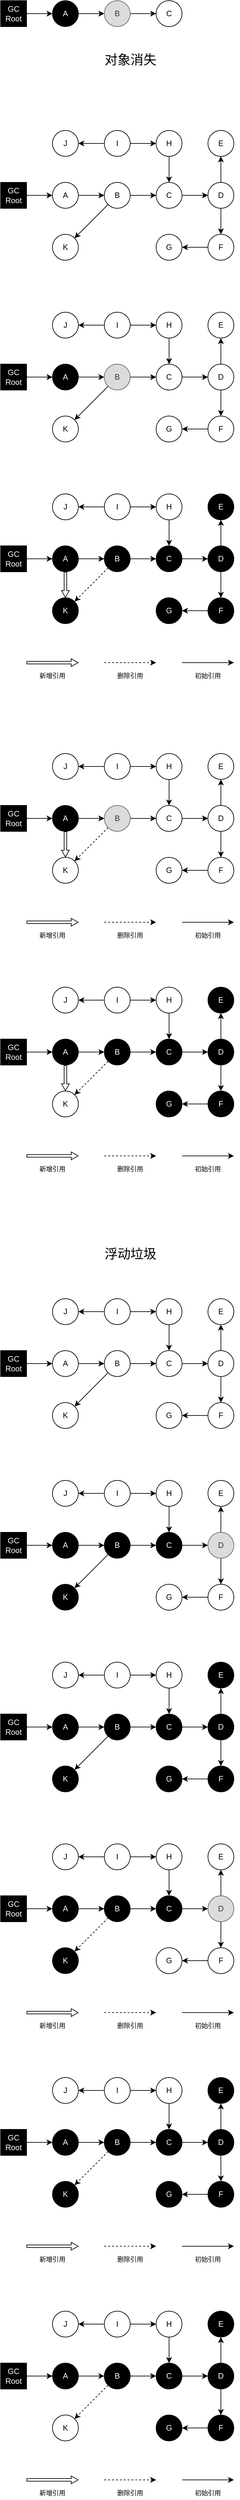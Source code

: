 <mxfile version="15.2.9" type="github">
  <diagram id="qKIUbqqgmsemp7KMwJu-" name="Page-1">
    <mxGraphModel dx="1038" dy="1047" grid="1" gridSize="10" guides="1" tooltips="1" connect="1" arrows="1" fold="1" page="1" pageScale="1" pageWidth="500" pageHeight="500" math="0" shadow="0">
      <root>
        <mxCell id="0" />
        <mxCell id="1" parent="0" />
        <mxCell id="eG-tpsc7ZjEbIQ_qfpCt-5" value="" style="edgeStyle=orthogonalEdgeStyle;rounded=0;orthogonalLoop=1;jettySize=auto;html=1;" parent="1" source="eG-tpsc7ZjEbIQ_qfpCt-1" target="eG-tpsc7ZjEbIQ_qfpCt-2" edge="1">
          <mxGeometry relative="1" as="geometry" />
        </mxCell>
        <mxCell id="eG-tpsc7ZjEbIQ_qfpCt-1" value="&lt;font color=&quot;#ffffff&quot;&gt;GC Root&lt;/font&gt;" style="whiteSpace=wrap;html=1;aspect=fixed;fillColor=#000000;" parent="1" vertex="1">
          <mxGeometry x="40" y="-200" width="40" height="40" as="geometry" />
        </mxCell>
        <mxCell id="eG-tpsc7ZjEbIQ_qfpCt-6" value="" style="edgeStyle=orthogonalEdgeStyle;rounded=0;orthogonalLoop=1;jettySize=auto;html=1;" parent="1" source="eG-tpsc7ZjEbIQ_qfpCt-2" target="eG-tpsc7ZjEbIQ_qfpCt-3" edge="1">
          <mxGeometry relative="1" as="geometry" />
        </mxCell>
        <mxCell id="eG-tpsc7ZjEbIQ_qfpCt-2" value="&lt;font color=&quot;#ffffff&quot;&gt;A&lt;/font&gt;" style="ellipse;whiteSpace=wrap;html=1;aspect=fixed;fillColor=#000000;" parent="1" vertex="1">
          <mxGeometry x="120" y="-200" width="40" height="40" as="geometry" />
        </mxCell>
        <mxCell id="eG-tpsc7ZjEbIQ_qfpCt-7" value="" style="edgeStyle=orthogonalEdgeStyle;rounded=0;orthogonalLoop=1;jettySize=auto;html=1;" parent="1" source="eG-tpsc7ZjEbIQ_qfpCt-3" target="eG-tpsc7ZjEbIQ_qfpCt-4" edge="1">
          <mxGeometry relative="1" as="geometry" />
        </mxCell>
        <mxCell id="eG-tpsc7ZjEbIQ_qfpCt-3" value="B" style="ellipse;whiteSpace=wrap;html=1;aspect=fixed;fillColor=#DBDBDB;strokeColor=#666666;fontColor=#333333;" parent="1" vertex="1">
          <mxGeometry x="200" y="-200" width="40" height="40" as="geometry" />
        </mxCell>
        <mxCell id="eG-tpsc7ZjEbIQ_qfpCt-4" value="C" style="ellipse;whiteSpace=wrap;html=1;aspect=fixed;" parent="1" vertex="1">
          <mxGeometry x="280" y="-200" width="40" height="40" as="geometry" />
        </mxCell>
        <mxCell id="eG-tpsc7ZjEbIQ_qfpCt-20" value="" style="edgeStyle=orthogonalEdgeStyle;rounded=0;orthogonalLoop=1;jettySize=auto;html=1;" parent="1" source="eG-tpsc7ZjEbIQ_qfpCt-8" target="eG-tpsc7ZjEbIQ_qfpCt-9" edge="1">
          <mxGeometry relative="1" as="geometry" />
        </mxCell>
        <mxCell id="eG-tpsc7ZjEbIQ_qfpCt-8" value="&lt;font color=&quot;#ffffff&quot;&gt;GC Root&lt;/font&gt;" style="whiteSpace=wrap;html=1;aspect=fixed;fillColor=#000000;" parent="1" vertex="1">
          <mxGeometry x="40" y="80" width="40" height="40" as="geometry" />
        </mxCell>
        <mxCell id="eG-tpsc7ZjEbIQ_qfpCt-21" value="" style="edgeStyle=orthogonalEdgeStyle;rounded=0;orthogonalLoop=1;jettySize=auto;html=1;fontColor=#000000;" parent="1" source="eG-tpsc7ZjEbIQ_qfpCt-9" target="eG-tpsc7ZjEbIQ_qfpCt-10" edge="1">
          <mxGeometry relative="1" as="geometry" />
        </mxCell>
        <mxCell id="eG-tpsc7ZjEbIQ_qfpCt-9" value="&lt;font&gt;A&lt;/font&gt;" style="ellipse;whiteSpace=wrap;html=1;aspect=fixed;fontColor=#000000;" parent="1" vertex="1">
          <mxGeometry x="120" y="80" width="40" height="40" as="geometry" />
        </mxCell>
        <mxCell id="eG-tpsc7ZjEbIQ_qfpCt-22" value="" style="edgeStyle=orthogonalEdgeStyle;rounded=0;orthogonalLoop=1;jettySize=auto;html=1;fontColor=#000000;" parent="1" source="eG-tpsc7ZjEbIQ_qfpCt-10" target="eG-tpsc7ZjEbIQ_qfpCt-11" edge="1">
          <mxGeometry relative="1" as="geometry" />
        </mxCell>
        <mxCell id="eG-tpsc7ZjEbIQ_qfpCt-27" style="rounded=0;orthogonalLoop=1;jettySize=auto;html=1;entryX=1;entryY=0;entryDx=0;entryDy=0;fontColor=#000000;" parent="1" source="eG-tpsc7ZjEbIQ_qfpCt-10" target="eG-tpsc7ZjEbIQ_qfpCt-16" edge="1">
          <mxGeometry relative="1" as="geometry" />
        </mxCell>
        <mxCell id="eG-tpsc7ZjEbIQ_qfpCt-10" value="&lt;font&gt;B&lt;/font&gt;" style="ellipse;whiteSpace=wrap;html=1;aspect=fixed;fontColor=#000000;" parent="1" vertex="1">
          <mxGeometry x="200" y="80" width="40" height="40" as="geometry" />
        </mxCell>
        <mxCell id="eG-tpsc7ZjEbIQ_qfpCt-23" value="" style="edgeStyle=orthogonalEdgeStyle;rounded=0;orthogonalLoop=1;jettySize=auto;html=1;fontColor=#000000;" parent="1" source="eG-tpsc7ZjEbIQ_qfpCt-11" target="eG-tpsc7ZjEbIQ_qfpCt-12" edge="1">
          <mxGeometry relative="1" as="geometry" />
        </mxCell>
        <mxCell id="eG-tpsc7ZjEbIQ_qfpCt-11" value="&lt;font&gt;C&lt;/font&gt;" style="ellipse;whiteSpace=wrap;html=1;aspect=fixed;fontColor=#000000;" parent="1" vertex="1">
          <mxGeometry x="280" y="80" width="40" height="40" as="geometry" />
        </mxCell>
        <mxCell id="eG-tpsc7ZjEbIQ_qfpCt-24" value="" style="edgeStyle=orthogonalEdgeStyle;rounded=0;orthogonalLoop=1;jettySize=auto;html=1;fontColor=#000000;" parent="1" source="eG-tpsc7ZjEbIQ_qfpCt-12" target="eG-tpsc7ZjEbIQ_qfpCt-13" edge="1">
          <mxGeometry relative="1" as="geometry" />
        </mxCell>
        <mxCell id="eG-tpsc7ZjEbIQ_qfpCt-25" value="" style="edgeStyle=orthogonalEdgeStyle;rounded=0;orthogonalLoop=1;jettySize=auto;html=1;fontColor=#000000;" parent="1" source="eG-tpsc7ZjEbIQ_qfpCt-12" target="eG-tpsc7ZjEbIQ_qfpCt-14" edge="1">
          <mxGeometry relative="1" as="geometry" />
        </mxCell>
        <mxCell id="eG-tpsc7ZjEbIQ_qfpCt-12" value="&lt;font&gt;D&lt;/font&gt;" style="ellipse;whiteSpace=wrap;html=1;aspect=fixed;fontColor=#000000;" parent="1" vertex="1">
          <mxGeometry x="360" y="80" width="40" height="40" as="geometry" />
        </mxCell>
        <mxCell id="eG-tpsc7ZjEbIQ_qfpCt-13" value="&lt;font&gt;E&lt;/font&gt;" style="ellipse;whiteSpace=wrap;html=1;aspect=fixed;fontColor=#000000;" parent="1" vertex="1">
          <mxGeometry x="360" width="40" height="40" as="geometry" />
        </mxCell>
        <mxCell id="eG-tpsc7ZjEbIQ_qfpCt-26" value="" style="edgeStyle=orthogonalEdgeStyle;rounded=0;orthogonalLoop=1;jettySize=auto;html=1;fontColor=#000000;" parent="1" source="eG-tpsc7ZjEbIQ_qfpCt-14" target="eG-tpsc7ZjEbIQ_qfpCt-15" edge="1">
          <mxGeometry relative="1" as="geometry" />
        </mxCell>
        <mxCell id="eG-tpsc7ZjEbIQ_qfpCt-14" value="&lt;font&gt;F&lt;/font&gt;" style="ellipse;whiteSpace=wrap;html=1;aspect=fixed;fontColor=#000000;" parent="1" vertex="1">
          <mxGeometry x="360" y="160" width="40" height="40" as="geometry" />
        </mxCell>
        <mxCell id="eG-tpsc7ZjEbIQ_qfpCt-15" value="&lt;font&gt;G&lt;/font&gt;" style="ellipse;whiteSpace=wrap;html=1;aspect=fixed;fontColor=#000000;" parent="1" vertex="1">
          <mxGeometry x="280" y="160" width="40" height="40" as="geometry" />
        </mxCell>
        <mxCell id="eG-tpsc7ZjEbIQ_qfpCt-16" value="&lt;font&gt;K&lt;/font&gt;" style="ellipse;whiteSpace=wrap;html=1;aspect=fixed;fontColor=#000000;" parent="1" vertex="1">
          <mxGeometry x="120" y="160" width="40" height="40" as="geometry" />
        </mxCell>
        <mxCell id="eG-tpsc7ZjEbIQ_qfpCt-30" value="" style="edgeStyle=none;rounded=0;orthogonalLoop=1;jettySize=auto;html=1;fontColor=#000000;" parent="1" source="eG-tpsc7ZjEbIQ_qfpCt-17" target="eG-tpsc7ZjEbIQ_qfpCt-11" edge="1">
          <mxGeometry relative="1" as="geometry" />
        </mxCell>
        <mxCell id="eG-tpsc7ZjEbIQ_qfpCt-17" value="H" style="ellipse;whiteSpace=wrap;html=1;aspect=fixed;fontColor=#000000;" parent="1" vertex="1">
          <mxGeometry x="280" width="40" height="40" as="geometry" />
        </mxCell>
        <mxCell id="eG-tpsc7ZjEbIQ_qfpCt-28" value="" style="edgeStyle=none;rounded=0;orthogonalLoop=1;jettySize=auto;html=1;fontColor=#000000;" parent="1" source="eG-tpsc7ZjEbIQ_qfpCt-18" target="eG-tpsc7ZjEbIQ_qfpCt-19" edge="1">
          <mxGeometry relative="1" as="geometry" />
        </mxCell>
        <mxCell id="eG-tpsc7ZjEbIQ_qfpCt-29" value="" style="edgeStyle=none;rounded=0;orthogonalLoop=1;jettySize=auto;html=1;fontColor=#000000;" parent="1" source="eG-tpsc7ZjEbIQ_qfpCt-18" target="eG-tpsc7ZjEbIQ_qfpCt-17" edge="1">
          <mxGeometry relative="1" as="geometry" />
        </mxCell>
        <mxCell id="eG-tpsc7ZjEbIQ_qfpCt-18" value="I" style="ellipse;whiteSpace=wrap;html=1;aspect=fixed;fontColor=#000000;" parent="1" vertex="1">
          <mxGeometry x="200" width="40" height="40" as="geometry" />
        </mxCell>
        <mxCell id="eG-tpsc7ZjEbIQ_qfpCt-19" value="J" style="ellipse;whiteSpace=wrap;html=1;aspect=fixed;fontColor=#000000;" parent="1" vertex="1">
          <mxGeometry x="120" width="40" height="40" as="geometry" />
        </mxCell>
        <mxCell id="eG-tpsc7ZjEbIQ_qfpCt-31" value="" style="edgeStyle=orthogonalEdgeStyle;rounded=0;orthogonalLoop=1;jettySize=auto;html=1;" parent="1" source="eG-tpsc7ZjEbIQ_qfpCt-32" target="eG-tpsc7ZjEbIQ_qfpCt-34" edge="1">
          <mxGeometry relative="1" as="geometry" />
        </mxCell>
        <mxCell id="eG-tpsc7ZjEbIQ_qfpCt-32" value="&lt;font color=&quot;#ffffff&quot;&gt;GC Root&lt;/font&gt;" style="whiteSpace=wrap;html=1;aspect=fixed;fillColor=#000000;" parent="1" vertex="1">
          <mxGeometry x="40" y="360" width="40" height="40" as="geometry" />
        </mxCell>
        <mxCell id="eG-tpsc7ZjEbIQ_qfpCt-33" value="" style="edgeStyle=orthogonalEdgeStyle;orthogonalLoop=1;jettySize=auto;html=1;fontColor=#FFFFFF;fontSize=12;fillColor=#000000;" parent="1" source="eG-tpsc7ZjEbIQ_qfpCt-34" target="eG-tpsc7ZjEbIQ_qfpCt-37" edge="1">
          <mxGeometry relative="1" as="geometry" />
        </mxCell>
        <mxCell id="eG-tpsc7ZjEbIQ_qfpCt-34" value="&lt;font&gt;A&lt;/font&gt;" style="ellipse;whiteSpace=wrap;html=1;aspect=fixed;fontColor=#FFFFFF;fillColor=#000000;" parent="1" vertex="1">
          <mxGeometry x="120" y="360" width="40" height="40" as="geometry" />
        </mxCell>
        <mxCell id="eG-tpsc7ZjEbIQ_qfpCt-35" value="" style="edgeStyle=orthogonalEdgeStyle;rounded=0;orthogonalLoop=1;jettySize=auto;html=1;fontColor=#000000;" parent="1" source="eG-tpsc7ZjEbIQ_qfpCt-37" target="eG-tpsc7ZjEbIQ_qfpCt-39" edge="1">
          <mxGeometry relative="1" as="geometry" />
        </mxCell>
        <mxCell id="eG-tpsc7ZjEbIQ_qfpCt-36" style="rounded=0;orthogonalLoop=1;jettySize=auto;html=1;entryX=1;entryY=0;entryDx=0;entryDy=0;fontColor=#000000;" parent="1" source="eG-tpsc7ZjEbIQ_qfpCt-37" target="eG-tpsc7ZjEbIQ_qfpCt-47" edge="1">
          <mxGeometry relative="1" as="geometry" />
        </mxCell>
        <mxCell id="eG-tpsc7ZjEbIQ_qfpCt-37" value="&lt;font&gt;B&lt;/font&gt;" style="ellipse;whiteSpace=wrap;html=1;aspect=fixed;fontColor=#333333;fillColor=#DBDBDB;strokeColor=#666666;" parent="1" vertex="1">
          <mxGeometry x="200" y="360" width="40" height="40" as="geometry" />
        </mxCell>
        <mxCell id="eG-tpsc7ZjEbIQ_qfpCt-38" value="" style="edgeStyle=orthogonalEdgeStyle;rounded=0;orthogonalLoop=1;jettySize=auto;html=1;fontColor=#000000;" parent="1" source="eG-tpsc7ZjEbIQ_qfpCt-39" target="eG-tpsc7ZjEbIQ_qfpCt-42" edge="1">
          <mxGeometry relative="1" as="geometry" />
        </mxCell>
        <mxCell id="eG-tpsc7ZjEbIQ_qfpCt-39" value="&lt;font&gt;C&lt;/font&gt;" style="ellipse;whiteSpace=wrap;html=1;aspect=fixed;fontColor=#000000;strokeColor=#000000;fillColor=#ffffff;" parent="1" vertex="1">
          <mxGeometry x="280" y="360" width="40" height="40" as="geometry" />
        </mxCell>
        <mxCell id="eG-tpsc7ZjEbIQ_qfpCt-40" value="" style="edgeStyle=orthogonalEdgeStyle;rounded=0;orthogonalLoop=1;jettySize=auto;html=1;fontColor=#000000;" parent="1" source="eG-tpsc7ZjEbIQ_qfpCt-42" target="eG-tpsc7ZjEbIQ_qfpCt-43" edge="1">
          <mxGeometry relative="1" as="geometry" />
        </mxCell>
        <mxCell id="eG-tpsc7ZjEbIQ_qfpCt-41" value="" style="edgeStyle=orthogonalEdgeStyle;rounded=0;orthogonalLoop=1;jettySize=auto;html=1;fontColor=#000000;" parent="1" source="eG-tpsc7ZjEbIQ_qfpCt-42" target="eG-tpsc7ZjEbIQ_qfpCt-45" edge="1">
          <mxGeometry relative="1" as="geometry" />
        </mxCell>
        <mxCell id="eG-tpsc7ZjEbIQ_qfpCt-42" value="&lt;font&gt;D&lt;/font&gt;" style="ellipse;whiteSpace=wrap;html=1;aspect=fixed;fontColor=#000000;" parent="1" vertex="1">
          <mxGeometry x="360" y="360" width="40" height="40" as="geometry" />
        </mxCell>
        <mxCell id="eG-tpsc7ZjEbIQ_qfpCt-43" value="&lt;font&gt;E&lt;/font&gt;" style="ellipse;whiteSpace=wrap;html=1;aspect=fixed;fontColor=#000000;" parent="1" vertex="1">
          <mxGeometry x="360" y="280" width="40" height="40" as="geometry" />
        </mxCell>
        <mxCell id="eG-tpsc7ZjEbIQ_qfpCt-44" value="" style="edgeStyle=orthogonalEdgeStyle;rounded=0;orthogonalLoop=1;jettySize=auto;html=1;fontColor=#000000;" parent="1" source="eG-tpsc7ZjEbIQ_qfpCt-45" target="eG-tpsc7ZjEbIQ_qfpCt-46" edge="1">
          <mxGeometry relative="1" as="geometry" />
        </mxCell>
        <mxCell id="eG-tpsc7ZjEbIQ_qfpCt-45" value="&lt;font&gt;F&lt;/font&gt;" style="ellipse;whiteSpace=wrap;html=1;aspect=fixed;fontColor=#000000;" parent="1" vertex="1">
          <mxGeometry x="360" y="440" width="40" height="40" as="geometry" />
        </mxCell>
        <mxCell id="eG-tpsc7ZjEbIQ_qfpCt-46" value="&lt;font&gt;G&lt;/font&gt;" style="ellipse;whiteSpace=wrap;html=1;aspect=fixed;fontColor=#000000;" parent="1" vertex="1">
          <mxGeometry x="280" y="440" width="40" height="40" as="geometry" />
        </mxCell>
        <mxCell id="eG-tpsc7ZjEbIQ_qfpCt-47" value="&lt;font&gt;K&lt;/font&gt;" style="ellipse;whiteSpace=wrap;html=1;aspect=fixed;fontColor=#000000;strokeColor=#000000;fillColor=#ffffff;" parent="1" vertex="1">
          <mxGeometry x="120" y="440" width="40" height="40" as="geometry" />
        </mxCell>
        <mxCell id="eG-tpsc7ZjEbIQ_qfpCt-48" value="" style="edgeStyle=none;rounded=0;orthogonalLoop=1;jettySize=auto;html=1;fontColor=#000000;" parent="1" source="eG-tpsc7ZjEbIQ_qfpCt-49" target="eG-tpsc7ZjEbIQ_qfpCt-39" edge="1">
          <mxGeometry relative="1" as="geometry" />
        </mxCell>
        <mxCell id="eG-tpsc7ZjEbIQ_qfpCt-49" value="H" style="ellipse;whiteSpace=wrap;html=1;aspect=fixed;fontColor=#000000;" parent="1" vertex="1">
          <mxGeometry x="280" y="280" width="40" height="40" as="geometry" />
        </mxCell>
        <mxCell id="eG-tpsc7ZjEbIQ_qfpCt-50" value="" style="edgeStyle=none;rounded=0;orthogonalLoop=1;jettySize=auto;html=1;fontColor=#000000;" parent="1" source="eG-tpsc7ZjEbIQ_qfpCt-52" target="eG-tpsc7ZjEbIQ_qfpCt-53" edge="1">
          <mxGeometry relative="1" as="geometry" />
        </mxCell>
        <mxCell id="eG-tpsc7ZjEbIQ_qfpCt-51" value="" style="edgeStyle=none;rounded=0;orthogonalLoop=1;jettySize=auto;html=1;fontColor=#000000;" parent="1" source="eG-tpsc7ZjEbIQ_qfpCt-52" target="eG-tpsc7ZjEbIQ_qfpCt-49" edge="1">
          <mxGeometry relative="1" as="geometry" />
        </mxCell>
        <mxCell id="eG-tpsc7ZjEbIQ_qfpCt-52" value="I" style="ellipse;whiteSpace=wrap;html=1;aspect=fixed;fontColor=#000000;" parent="1" vertex="1">
          <mxGeometry x="200" y="280" width="40" height="40" as="geometry" />
        </mxCell>
        <mxCell id="eG-tpsc7ZjEbIQ_qfpCt-53" value="J" style="ellipse;whiteSpace=wrap;html=1;aspect=fixed;fontColor=#000000;" parent="1" vertex="1">
          <mxGeometry x="120" y="280" width="40" height="40" as="geometry" />
        </mxCell>
        <mxCell id="eG-tpsc7ZjEbIQ_qfpCt-54" value="" style="edgeStyle=orthogonalEdgeStyle;rounded=0;orthogonalLoop=1;jettySize=auto;html=1;" parent="1" source="eG-tpsc7ZjEbIQ_qfpCt-55" target="eG-tpsc7ZjEbIQ_qfpCt-57" edge="1">
          <mxGeometry relative="1" as="geometry" />
        </mxCell>
        <mxCell id="eG-tpsc7ZjEbIQ_qfpCt-55" value="&lt;font color=&quot;#ffffff&quot;&gt;GC Root&lt;/font&gt;" style="whiteSpace=wrap;html=1;aspect=fixed;fillColor=#000000;" parent="1" vertex="1">
          <mxGeometry x="40" y="640" width="40" height="40" as="geometry" />
        </mxCell>
        <mxCell id="eG-tpsc7ZjEbIQ_qfpCt-56" value="" style="edgeStyle=orthogonalEdgeStyle;orthogonalLoop=1;jettySize=auto;html=1;fontColor=#FFFFFF;fontSize=12;fillColor=#000000;" parent="1" source="eG-tpsc7ZjEbIQ_qfpCt-57" target="eG-tpsc7ZjEbIQ_qfpCt-60" edge="1">
          <mxGeometry relative="1" as="geometry" />
        </mxCell>
        <mxCell id="eG-tpsc7ZjEbIQ_qfpCt-57" value="&lt;font&gt;A&lt;/font&gt;" style="ellipse;whiteSpace=wrap;html=1;aspect=fixed;fontColor=#FFFFFF;fillColor=#000000;" parent="1" vertex="1">
          <mxGeometry x="120" y="640" width="40" height="40" as="geometry" />
        </mxCell>
        <mxCell id="eG-tpsc7ZjEbIQ_qfpCt-58" value="" style="edgeStyle=orthogonalEdgeStyle;rounded=0;orthogonalLoop=1;jettySize=auto;html=1;fontColor=#000000;" parent="1" source="eG-tpsc7ZjEbIQ_qfpCt-60" target="eG-tpsc7ZjEbIQ_qfpCt-62" edge="1">
          <mxGeometry relative="1" as="geometry" />
        </mxCell>
        <mxCell id="eG-tpsc7ZjEbIQ_qfpCt-59" style="rounded=0;orthogonalLoop=1;jettySize=auto;html=1;entryX=1;entryY=0;entryDx=0;entryDy=0;fontColor=#000000;dashed=1;" parent="1" source="eG-tpsc7ZjEbIQ_qfpCt-60" target="eG-tpsc7ZjEbIQ_qfpCt-70" edge="1">
          <mxGeometry relative="1" as="geometry" />
        </mxCell>
        <mxCell id="eG-tpsc7ZjEbIQ_qfpCt-60" value="&lt;font&gt;B&lt;/font&gt;" style="ellipse;whiteSpace=wrap;html=1;aspect=fixed;fontColor=#FFFFFF;fillColor=#000000;" parent="1" vertex="1">
          <mxGeometry x="200" y="640" width="40" height="40" as="geometry" />
        </mxCell>
        <mxCell id="eG-tpsc7ZjEbIQ_qfpCt-61" value="" style="edgeStyle=orthogonalEdgeStyle;orthogonalLoop=1;jettySize=auto;html=1;fontColor=#FFFFFF;fontSize=12;fillColor=#000000;" parent="1" source="eG-tpsc7ZjEbIQ_qfpCt-62" target="eG-tpsc7ZjEbIQ_qfpCt-65" edge="1">
          <mxGeometry relative="1" as="geometry" />
        </mxCell>
        <mxCell id="eG-tpsc7ZjEbIQ_qfpCt-62" value="&lt;font&gt;C&lt;/font&gt;" style="ellipse;whiteSpace=wrap;html=1;aspect=fixed;fontColor=#FFFFFF;strokeColor=#000000;fillColor=#000000;" parent="1" vertex="1">
          <mxGeometry x="280" y="640" width="40" height="40" as="geometry" />
        </mxCell>
        <mxCell id="eG-tpsc7ZjEbIQ_qfpCt-63" value="" style="edgeStyle=orthogonalEdgeStyle;orthogonalLoop=1;jettySize=auto;html=1;fontColor=#FFFFFF;fontSize=12;fillColor=#000000;" parent="1" source="eG-tpsc7ZjEbIQ_qfpCt-65" target="eG-tpsc7ZjEbIQ_qfpCt-66" edge="1">
          <mxGeometry relative="1" as="geometry" />
        </mxCell>
        <mxCell id="eG-tpsc7ZjEbIQ_qfpCt-64" value="" style="edgeStyle=orthogonalEdgeStyle;orthogonalLoop=1;jettySize=auto;html=1;fontColor=#FFFFFF;fontSize=12;fillColor=#000000;" parent="1" source="eG-tpsc7ZjEbIQ_qfpCt-65" target="eG-tpsc7ZjEbIQ_qfpCt-68" edge="1">
          <mxGeometry relative="1" as="geometry" />
        </mxCell>
        <mxCell id="eG-tpsc7ZjEbIQ_qfpCt-65" value="&lt;font&gt;D&lt;/font&gt;" style="ellipse;whiteSpace=wrap;html=1;aspect=fixed;fontColor=#FFFFFF;fillColor=#000000;" parent="1" vertex="1">
          <mxGeometry x="360" y="640" width="40" height="40" as="geometry" />
        </mxCell>
        <mxCell id="eG-tpsc7ZjEbIQ_qfpCt-66" value="&lt;font&gt;E&lt;/font&gt;" style="ellipse;whiteSpace=wrap;html=1;aspect=fixed;fontColor=#FFFFFF;fillColor=#000000;" parent="1" vertex="1">
          <mxGeometry x="360" y="560" width="40" height="40" as="geometry" />
        </mxCell>
        <mxCell id="eG-tpsc7ZjEbIQ_qfpCt-67" value="" style="edgeStyle=orthogonalEdgeStyle;orthogonalLoop=1;jettySize=auto;html=1;fontColor=#FFFFFF;fontSize=12;fillColor=#000000;" parent="1" source="eG-tpsc7ZjEbIQ_qfpCt-68" target="eG-tpsc7ZjEbIQ_qfpCt-69" edge="1">
          <mxGeometry relative="1" as="geometry" />
        </mxCell>
        <mxCell id="eG-tpsc7ZjEbIQ_qfpCt-68" value="&lt;font&gt;F&lt;/font&gt;" style="ellipse;whiteSpace=wrap;html=1;aspect=fixed;fontColor=#FFFFFF;fillColor=#000000;" parent="1" vertex="1">
          <mxGeometry x="360" y="720" width="40" height="40" as="geometry" />
        </mxCell>
        <mxCell id="eG-tpsc7ZjEbIQ_qfpCt-69" value="&lt;font&gt;G&lt;/font&gt;" style="ellipse;whiteSpace=wrap;html=1;aspect=fixed;fontColor=#FFFFFF;fillColor=#000000;" parent="1" vertex="1">
          <mxGeometry x="280" y="720" width="40" height="40" as="geometry" />
        </mxCell>
        <mxCell id="eG-tpsc7ZjEbIQ_qfpCt-70" value="&lt;font&gt;K&lt;/font&gt;" style="ellipse;whiteSpace=wrap;html=1;aspect=fixed;fontColor=#FFFFFF;strokeColor=#000000;fillColor=#000000;" parent="1" vertex="1">
          <mxGeometry x="120" y="720" width="40" height="40" as="geometry" />
        </mxCell>
        <mxCell id="eG-tpsc7ZjEbIQ_qfpCt-71" value="" style="edgeStyle=none;rounded=0;orthogonalLoop=1;jettySize=auto;html=1;fontColor=#000000;" parent="1" source="eG-tpsc7ZjEbIQ_qfpCt-72" target="eG-tpsc7ZjEbIQ_qfpCt-62" edge="1">
          <mxGeometry relative="1" as="geometry" />
        </mxCell>
        <mxCell id="eG-tpsc7ZjEbIQ_qfpCt-72" value="H" style="ellipse;whiteSpace=wrap;html=1;aspect=fixed;fontColor=#000000;" parent="1" vertex="1">
          <mxGeometry x="280" y="560" width="40" height="40" as="geometry" />
        </mxCell>
        <mxCell id="eG-tpsc7ZjEbIQ_qfpCt-73" value="" style="edgeStyle=none;rounded=0;orthogonalLoop=1;jettySize=auto;html=1;fontColor=#000000;" parent="1" source="eG-tpsc7ZjEbIQ_qfpCt-75" target="eG-tpsc7ZjEbIQ_qfpCt-76" edge="1">
          <mxGeometry relative="1" as="geometry" />
        </mxCell>
        <mxCell id="eG-tpsc7ZjEbIQ_qfpCt-74" value="" style="edgeStyle=none;rounded=0;orthogonalLoop=1;jettySize=auto;html=1;fontColor=#000000;" parent="1" source="eG-tpsc7ZjEbIQ_qfpCt-75" target="eG-tpsc7ZjEbIQ_qfpCt-72" edge="1">
          <mxGeometry relative="1" as="geometry" />
        </mxCell>
        <mxCell id="eG-tpsc7ZjEbIQ_qfpCt-75" value="I" style="ellipse;whiteSpace=wrap;html=1;aspect=fixed;fontColor=#000000;" parent="1" vertex="1">
          <mxGeometry x="200" y="560" width="40" height="40" as="geometry" />
        </mxCell>
        <mxCell id="eG-tpsc7ZjEbIQ_qfpCt-76" value="J" style="ellipse;whiteSpace=wrap;html=1;aspect=fixed;fontColor=#000000;" parent="1" vertex="1">
          <mxGeometry x="120" y="560" width="40" height="40" as="geometry" />
        </mxCell>
        <mxCell id="eG-tpsc7ZjEbIQ_qfpCt-77" value="" style="edgeStyle=orthogonalEdgeStyle;rounded=0;orthogonalLoop=1;jettySize=auto;html=1;" parent="1" source="eG-tpsc7ZjEbIQ_qfpCt-78" target="eG-tpsc7ZjEbIQ_qfpCt-80" edge="1">
          <mxGeometry relative="1" as="geometry" />
        </mxCell>
        <mxCell id="eG-tpsc7ZjEbIQ_qfpCt-78" value="&lt;font color=&quot;#ffffff&quot;&gt;GC Root&lt;/font&gt;" style="whiteSpace=wrap;html=1;aspect=fixed;fillColor=#000000;" parent="1" vertex="1">
          <mxGeometry x="40" y="1040" width="40" height="40" as="geometry" />
        </mxCell>
        <mxCell id="eG-tpsc7ZjEbIQ_qfpCt-79" value="" style="edgeStyle=orthogonalEdgeStyle;orthogonalLoop=1;jettySize=auto;html=1;fontColor=#FFFFFF;fontSize=12;fillColor=#000000;" parent="1" source="eG-tpsc7ZjEbIQ_qfpCt-80" target="eG-tpsc7ZjEbIQ_qfpCt-83" edge="1">
          <mxGeometry relative="1" as="geometry" />
        </mxCell>
        <mxCell id="eG-tpsc7ZjEbIQ_qfpCt-100" value="" style="edgeStyle=none;rounded=0;orthogonalLoop=1;jettySize=auto;html=1;fontColor=#FFFFFF;shape=flexArrow;width=4;endSize=3.187;endWidth=7;" parent="1" source="eG-tpsc7ZjEbIQ_qfpCt-80" target="eG-tpsc7ZjEbIQ_qfpCt-93" edge="1">
          <mxGeometry relative="1" as="geometry" />
        </mxCell>
        <mxCell id="eG-tpsc7ZjEbIQ_qfpCt-80" value="&lt;font&gt;A&lt;/font&gt;" style="ellipse;whiteSpace=wrap;html=1;aspect=fixed;fontColor=#FFFFFF;fillColor=#000000;" parent="1" vertex="1">
          <mxGeometry x="120" y="1040" width="40" height="40" as="geometry" />
        </mxCell>
        <mxCell id="eG-tpsc7ZjEbIQ_qfpCt-81" value="" style="edgeStyle=orthogonalEdgeStyle;rounded=0;orthogonalLoop=1;jettySize=auto;html=1;fontColor=#000000;" parent="1" source="eG-tpsc7ZjEbIQ_qfpCt-83" target="eG-tpsc7ZjEbIQ_qfpCt-85" edge="1">
          <mxGeometry relative="1" as="geometry" />
        </mxCell>
        <mxCell id="eG-tpsc7ZjEbIQ_qfpCt-82" style="rounded=0;orthogonalLoop=1;jettySize=auto;html=1;entryX=1;entryY=0;entryDx=0;entryDy=0;fontColor=#000000;dashed=1;" parent="1" source="eG-tpsc7ZjEbIQ_qfpCt-83" target="eG-tpsc7ZjEbIQ_qfpCt-93" edge="1">
          <mxGeometry relative="1" as="geometry" />
        </mxCell>
        <mxCell id="eG-tpsc7ZjEbIQ_qfpCt-83" value="&lt;font&gt;B&lt;/font&gt;" style="ellipse;whiteSpace=wrap;html=1;aspect=fixed;fontColor=#333333;fillColor=#DBDBDB;strokeColor=#666666;" parent="1" vertex="1">
          <mxGeometry x="200" y="1040" width="40" height="40" as="geometry" />
        </mxCell>
        <mxCell id="eG-tpsc7ZjEbIQ_qfpCt-84" value="" style="edgeStyle=orthogonalEdgeStyle;orthogonalLoop=1;jettySize=auto;html=1;fontColor=#000000;fontSize=12;fillColor=#ffffff;" parent="1" source="eG-tpsc7ZjEbIQ_qfpCt-85" target="eG-tpsc7ZjEbIQ_qfpCt-88" edge="1">
          <mxGeometry relative="1" as="geometry" />
        </mxCell>
        <mxCell id="eG-tpsc7ZjEbIQ_qfpCt-85" value="&lt;font&gt;C&lt;/font&gt;" style="ellipse;whiteSpace=wrap;html=1;aspect=fixed;fontColor=#000000;strokeColor=#000000;fillColor=#ffffff;" parent="1" vertex="1">
          <mxGeometry x="280" y="1040" width="40" height="40" as="geometry" />
        </mxCell>
        <mxCell id="eG-tpsc7ZjEbIQ_qfpCt-86" value="" style="edgeStyle=orthogonalEdgeStyle;orthogonalLoop=1;jettySize=auto;html=1;fontColor=#000000;fontSize=12;fillColor=#ffffff;" parent="1" source="eG-tpsc7ZjEbIQ_qfpCt-88" target="eG-tpsc7ZjEbIQ_qfpCt-89" edge="1">
          <mxGeometry relative="1" as="geometry" />
        </mxCell>
        <mxCell id="eG-tpsc7ZjEbIQ_qfpCt-87" value="" style="edgeStyle=orthogonalEdgeStyle;orthogonalLoop=1;jettySize=auto;html=1;fontColor=#000000;fontSize=12;fillColor=#ffffff;" parent="1" source="eG-tpsc7ZjEbIQ_qfpCt-88" target="eG-tpsc7ZjEbIQ_qfpCt-91" edge="1">
          <mxGeometry relative="1" as="geometry" />
        </mxCell>
        <mxCell id="eG-tpsc7ZjEbIQ_qfpCt-88" value="&lt;font&gt;D&lt;/font&gt;" style="ellipse;whiteSpace=wrap;html=1;aspect=fixed;fontColor=#000000;fillColor=#ffffff;" parent="1" vertex="1">
          <mxGeometry x="360" y="1040" width="40" height="40" as="geometry" />
        </mxCell>
        <mxCell id="eG-tpsc7ZjEbIQ_qfpCt-89" value="&lt;font&gt;E&lt;/font&gt;" style="ellipse;whiteSpace=wrap;html=1;aspect=fixed;fontColor=#000000;fillColor=#ffffff;" parent="1" vertex="1">
          <mxGeometry x="360" y="960" width="40" height="40" as="geometry" />
        </mxCell>
        <mxCell id="eG-tpsc7ZjEbIQ_qfpCt-90" value="" style="edgeStyle=orthogonalEdgeStyle;orthogonalLoop=1;jettySize=auto;html=1;fontColor=#000000;fontSize=12;fillColor=#ffffff;" parent="1" source="eG-tpsc7ZjEbIQ_qfpCt-91" target="eG-tpsc7ZjEbIQ_qfpCt-92" edge="1">
          <mxGeometry relative="1" as="geometry" />
        </mxCell>
        <mxCell id="eG-tpsc7ZjEbIQ_qfpCt-91" value="&lt;font&gt;F&lt;/font&gt;" style="ellipse;whiteSpace=wrap;html=1;aspect=fixed;fontColor=#000000;fillColor=#ffffff;" parent="1" vertex="1">
          <mxGeometry x="360" y="1120" width="40" height="40" as="geometry" />
        </mxCell>
        <mxCell id="eG-tpsc7ZjEbIQ_qfpCt-92" value="&lt;font&gt;G&lt;/font&gt;" style="ellipse;whiteSpace=wrap;html=1;aspect=fixed;fontColor=#000000;fillColor=#ffffff;" parent="1" vertex="1">
          <mxGeometry x="280" y="1120" width="40" height="40" as="geometry" />
        </mxCell>
        <mxCell id="eG-tpsc7ZjEbIQ_qfpCt-93" value="&lt;font&gt;K&lt;/font&gt;" style="ellipse;whiteSpace=wrap;html=1;aspect=fixed;fontColor=#000000;strokeColor=#000000;fillColor=#ffffff;" parent="1" vertex="1">
          <mxGeometry x="120" y="1120" width="40" height="40" as="geometry" />
        </mxCell>
        <mxCell id="eG-tpsc7ZjEbIQ_qfpCt-94" value="" style="edgeStyle=none;orthogonalLoop=1;jettySize=auto;html=1;fontColor=#000000;fontSize=12;fillColor=#ffffff;" parent="1" source="eG-tpsc7ZjEbIQ_qfpCt-95" target="eG-tpsc7ZjEbIQ_qfpCt-85" edge="1">
          <mxGeometry relative="1" as="geometry" />
        </mxCell>
        <mxCell id="eG-tpsc7ZjEbIQ_qfpCt-95" value="H" style="ellipse;whiteSpace=wrap;html=1;aspect=fixed;fontColor=#000000;" parent="1" vertex="1">
          <mxGeometry x="280" y="960" width="40" height="40" as="geometry" />
        </mxCell>
        <mxCell id="eG-tpsc7ZjEbIQ_qfpCt-96" value="" style="edgeStyle=none;rounded=0;orthogonalLoop=1;jettySize=auto;html=1;fontColor=#000000;" parent="1" source="eG-tpsc7ZjEbIQ_qfpCt-98" target="eG-tpsc7ZjEbIQ_qfpCt-99" edge="1">
          <mxGeometry relative="1" as="geometry" />
        </mxCell>
        <mxCell id="eG-tpsc7ZjEbIQ_qfpCt-97" value="" style="edgeStyle=none;rounded=0;orthogonalLoop=1;jettySize=auto;html=1;fontColor=#000000;" parent="1" source="eG-tpsc7ZjEbIQ_qfpCt-98" target="eG-tpsc7ZjEbIQ_qfpCt-95" edge="1">
          <mxGeometry relative="1" as="geometry" />
        </mxCell>
        <mxCell id="eG-tpsc7ZjEbIQ_qfpCt-98" value="I" style="ellipse;whiteSpace=wrap;html=1;aspect=fixed;fontColor=#000000;" parent="1" vertex="1">
          <mxGeometry x="200" y="960" width="40" height="40" as="geometry" />
        </mxCell>
        <mxCell id="eG-tpsc7ZjEbIQ_qfpCt-99" value="J" style="ellipse;whiteSpace=wrap;html=1;aspect=fixed;fontColor=#000000;" parent="1" vertex="1">
          <mxGeometry x="120" y="960" width="40" height="40" as="geometry" />
        </mxCell>
        <mxCell id="eG-tpsc7ZjEbIQ_qfpCt-108" value="" style="group" parent="1" vertex="1" connectable="0">
          <mxGeometry x="80" y="1220" width="80" height="30" as="geometry" />
        </mxCell>
        <mxCell id="eG-tpsc7ZjEbIQ_qfpCt-103" value="" style="edgeStyle=none;rounded=0;orthogonalLoop=1;jettySize=auto;html=1;fontColor=#FFFFFF;shape=flexArrow;width=4;endSize=3.187;endWidth=7;" parent="eG-tpsc7ZjEbIQ_qfpCt-108" edge="1">
          <mxGeometry relative="1" as="geometry">
            <mxPoint as="sourcePoint" />
            <mxPoint x="80" as="targetPoint" />
          </mxGeometry>
        </mxCell>
        <mxCell id="eG-tpsc7ZjEbIQ_qfpCt-106" value="&lt;font color=&quot;#000000&quot; style=&quot;font-size: 10px&quot;&gt;新增引用&lt;/font&gt;" style="text;html=1;strokeColor=none;fillColor=none;align=center;verticalAlign=middle;whiteSpace=wrap;rounded=0;fontColor=#FFFFFF;" parent="eG-tpsc7ZjEbIQ_qfpCt-108" vertex="1">
          <mxGeometry x="10" y="10" width="60" height="20" as="geometry" />
        </mxCell>
        <mxCell id="eG-tpsc7ZjEbIQ_qfpCt-114" value="" style="group" parent="1" vertex="1" connectable="0">
          <mxGeometry x="200" y="1220" width="80" height="30" as="geometry" />
        </mxCell>
        <mxCell id="eG-tpsc7ZjEbIQ_qfpCt-104" style="rounded=0;orthogonalLoop=1;jettySize=auto;html=1;fontColor=#000000;dashed=1;" parent="eG-tpsc7ZjEbIQ_qfpCt-114" edge="1">
          <mxGeometry relative="1" as="geometry">
            <mxPoint as="sourcePoint" />
            <mxPoint x="80" as="targetPoint" />
          </mxGeometry>
        </mxCell>
        <mxCell id="eG-tpsc7ZjEbIQ_qfpCt-109" value="&lt;font color=&quot;#000000&quot; style=&quot;font-size: 10px&quot;&gt;删除引用&lt;/font&gt;" style="text;html=1;strokeColor=none;fillColor=none;align=center;verticalAlign=middle;whiteSpace=wrap;rounded=0;fontColor=#FFFFFF;" parent="eG-tpsc7ZjEbIQ_qfpCt-114" vertex="1">
          <mxGeometry x="10" y="10" width="60" height="20" as="geometry" />
        </mxCell>
        <mxCell id="eG-tpsc7ZjEbIQ_qfpCt-115" value="" style="group" parent="1" vertex="1" connectable="0">
          <mxGeometry x="320" y="1220" width="80" height="30" as="geometry" />
        </mxCell>
        <mxCell id="eG-tpsc7ZjEbIQ_qfpCt-105" value="" style="edgeStyle=orthogonalEdgeStyle;orthogonalLoop=1;jettySize=auto;html=1;fontColor=#FFFFFF;fontSize=12;fillColor=#000000;" parent="eG-tpsc7ZjEbIQ_qfpCt-115" edge="1">
          <mxGeometry relative="1" as="geometry">
            <mxPoint as="sourcePoint" />
            <mxPoint x="80" as="targetPoint" />
          </mxGeometry>
        </mxCell>
        <mxCell id="eG-tpsc7ZjEbIQ_qfpCt-110" value="&lt;font color=&quot;#000000&quot; style=&quot;font-size: 10px&quot;&gt;初始引用&lt;/font&gt;" style="text;html=1;strokeColor=none;fillColor=none;align=center;verticalAlign=middle;whiteSpace=wrap;rounded=0;fontColor=#FFFFFF;" parent="eG-tpsc7ZjEbIQ_qfpCt-115" vertex="1">
          <mxGeometry x="10" y="10" width="60" height="20" as="geometry" />
        </mxCell>
        <mxCell id="eG-tpsc7ZjEbIQ_qfpCt-116" value="" style="edgeStyle=orthogonalEdgeStyle;rounded=0;orthogonalLoop=1;jettySize=auto;html=1;" parent="1" source="eG-tpsc7ZjEbIQ_qfpCt-117" target="eG-tpsc7ZjEbIQ_qfpCt-120" edge="1">
          <mxGeometry relative="1" as="geometry" />
        </mxCell>
        <mxCell id="eG-tpsc7ZjEbIQ_qfpCt-117" value="&lt;font color=&quot;#ffffff&quot;&gt;GC Root&lt;/font&gt;" style="whiteSpace=wrap;html=1;aspect=fixed;fillColor=#000000;" parent="1" vertex="1">
          <mxGeometry x="40" y="1400" width="40" height="40" as="geometry" />
        </mxCell>
        <mxCell id="eG-tpsc7ZjEbIQ_qfpCt-118" value="" style="edgeStyle=orthogonalEdgeStyle;orthogonalLoop=1;jettySize=auto;html=1;fontColor=#FFFFFF;fontSize=12;fillColor=#000000;" parent="1" source="eG-tpsc7ZjEbIQ_qfpCt-120" target="eG-tpsc7ZjEbIQ_qfpCt-123" edge="1">
          <mxGeometry relative="1" as="geometry" />
        </mxCell>
        <mxCell id="eG-tpsc7ZjEbIQ_qfpCt-119" value="" style="edgeStyle=none;rounded=0;orthogonalLoop=1;jettySize=auto;html=1;fontColor=#FFFFFF;shape=flexArrow;width=4;endSize=3.187;endWidth=7;" parent="1" source="eG-tpsc7ZjEbIQ_qfpCt-120" target="eG-tpsc7ZjEbIQ_qfpCt-133" edge="1">
          <mxGeometry relative="1" as="geometry" />
        </mxCell>
        <mxCell id="eG-tpsc7ZjEbIQ_qfpCt-120" value="&lt;font&gt;A&lt;/font&gt;" style="ellipse;whiteSpace=wrap;html=1;aspect=fixed;fontColor=#FFFFFF;fillColor=#000000;" parent="1" vertex="1">
          <mxGeometry x="120" y="1400" width="40" height="40" as="geometry" />
        </mxCell>
        <mxCell id="eG-tpsc7ZjEbIQ_qfpCt-121" value="" style="edgeStyle=orthogonalEdgeStyle;orthogonalLoop=1;jettySize=auto;html=1;fontColor=#FFFFFF;fontSize=12;fillColor=#000000;" parent="1" source="eG-tpsc7ZjEbIQ_qfpCt-123" target="eG-tpsc7ZjEbIQ_qfpCt-125" edge="1">
          <mxGeometry relative="1" as="geometry" />
        </mxCell>
        <mxCell id="eG-tpsc7ZjEbIQ_qfpCt-122" style="rounded=0;orthogonalLoop=1;jettySize=auto;html=1;entryX=1;entryY=0;entryDx=0;entryDy=0;fontColor=#000000;dashed=1;" parent="1" source="eG-tpsc7ZjEbIQ_qfpCt-123" target="eG-tpsc7ZjEbIQ_qfpCt-133" edge="1">
          <mxGeometry relative="1" as="geometry" />
        </mxCell>
        <mxCell id="eG-tpsc7ZjEbIQ_qfpCt-123" value="&lt;font&gt;B&lt;/font&gt;" style="ellipse;whiteSpace=wrap;html=1;aspect=fixed;fontColor=#FFFFFF;fillColor=#000000;strokeColor=#000000;" parent="1" vertex="1">
          <mxGeometry x="200" y="1400" width="40" height="40" as="geometry" />
        </mxCell>
        <mxCell id="eG-tpsc7ZjEbIQ_qfpCt-124" value="" style="edgeStyle=orthogonalEdgeStyle;orthogonalLoop=1;jettySize=auto;html=1;fontColor=#000000;fontSize=12;fillColor=#ffffff;" parent="1" source="eG-tpsc7ZjEbIQ_qfpCt-125" target="eG-tpsc7ZjEbIQ_qfpCt-128" edge="1">
          <mxGeometry relative="1" as="geometry" />
        </mxCell>
        <mxCell id="eG-tpsc7ZjEbIQ_qfpCt-125" value="&lt;font&gt;C&lt;/font&gt;" style="ellipse;whiteSpace=wrap;html=1;aspect=fixed;fontColor=#FFFFFF;strokeColor=#000000;fillColor=#000000;" parent="1" vertex="1">
          <mxGeometry x="280" y="1400" width="40" height="40" as="geometry" />
        </mxCell>
        <mxCell id="eG-tpsc7ZjEbIQ_qfpCt-126" value="" style="edgeStyle=orthogonalEdgeStyle;orthogonalLoop=1;jettySize=auto;html=1;fontColor=#FFFFFF;fontSize=12;fillColor=#000000;" parent="1" source="eG-tpsc7ZjEbIQ_qfpCt-128" target="eG-tpsc7ZjEbIQ_qfpCt-129" edge="1">
          <mxGeometry relative="1" as="geometry" />
        </mxCell>
        <mxCell id="eG-tpsc7ZjEbIQ_qfpCt-127" value="" style="edgeStyle=orthogonalEdgeStyle;orthogonalLoop=1;jettySize=auto;html=1;fontColor=#FFFFFF;fontSize=12;fillColor=#000000;" parent="1" source="eG-tpsc7ZjEbIQ_qfpCt-128" target="eG-tpsc7ZjEbIQ_qfpCt-131" edge="1">
          <mxGeometry relative="1" as="geometry" />
        </mxCell>
        <mxCell id="eG-tpsc7ZjEbIQ_qfpCt-128" value="&lt;font&gt;D&lt;/font&gt;" style="ellipse;whiteSpace=wrap;html=1;aspect=fixed;fontColor=#FFFFFF;fillColor=#000000;strokeColor=#000000;" parent="1" vertex="1">
          <mxGeometry x="360" y="1400" width="40" height="40" as="geometry" />
        </mxCell>
        <mxCell id="eG-tpsc7ZjEbIQ_qfpCt-129" value="&lt;font&gt;E&lt;/font&gt;" style="ellipse;whiteSpace=wrap;html=1;aspect=fixed;fontColor=#FFFFFF;fillColor=#000000;" parent="1" vertex="1">
          <mxGeometry x="360" y="1320" width="40" height="40" as="geometry" />
        </mxCell>
        <mxCell id="eG-tpsc7ZjEbIQ_qfpCt-130" value="" style="edgeStyle=orthogonalEdgeStyle;orthogonalLoop=1;jettySize=auto;html=1;fontColor=#000000;fontSize=12;fillColor=#ffffff;" parent="1" source="eG-tpsc7ZjEbIQ_qfpCt-131" target="eG-tpsc7ZjEbIQ_qfpCt-132" edge="1">
          <mxGeometry relative="1" as="geometry" />
        </mxCell>
        <mxCell id="eG-tpsc7ZjEbIQ_qfpCt-131" value="&lt;font&gt;F&lt;/font&gt;" style="ellipse;whiteSpace=wrap;html=1;aspect=fixed;fontColor=#FFFFFF;fillColor=#000000;" parent="1" vertex="1">
          <mxGeometry x="360" y="1480" width="40" height="40" as="geometry" />
        </mxCell>
        <mxCell id="eG-tpsc7ZjEbIQ_qfpCt-132" value="&lt;font&gt;G&lt;/font&gt;" style="ellipse;whiteSpace=wrap;html=1;aspect=fixed;fontColor=#FFFFFF;fillColor=#000000;" parent="1" vertex="1">
          <mxGeometry x="280" y="1480" width="40" height="40" as="geometry" />
        </mxCell>
        <mxCell id="eG-tpsc7ZjEbIQ_qfpCt-133" value="&lt;font&gt;K&lt;/font&gt;" style="ellipse;whiteSpace=wrap;html=1;aspect=fixed;fontColor=#000000;strokeColor=#000000;fillColor=#ffffff;" parent="1" vertex="1">
          <mxGeometry x="120" y="1480" width="40" height="40" as="geometry" />
        </mxCell>
        <mxCell id="eG-tpsc7ZjEbIQ_qfpCt-134" value="" style="edgeStyle=none;orthogonalLoop=1;jettySize=auto;html=1;fontColor=#000000;fontSize=12;fillColor=#ffffff;" parent="1" source="eG-tpsc7ZjEbIQ_qfpCt-135" target="eG-tpsc7ZjEbIQ_qfpCt-125" edge="1">
          <mxGeometry relative="1" as="geometry" />
        </mxCell>
        <mxCell id="eG-tpsc7ZjEbIQ_qfpCt-135" value="H" style="ellipse;whiteSpace=wrap;html=1;aspect=fixed;fontColor=#000000;" parent="1" vertex="1">
          <mxGeometry x="280" y="1320" width="40" height="40" as="geometry" />
        </mxCell>
        <mxCell id="eG-tpsc7ZjEbIQ_qfpCt-136" value="" style="edgeStyle=none;rounded=0;orthogonalLoop=1;jettySize=auto;html=1;fontColor=#000000;" parent="1" source="eG-tpsc7ZjEbIQ_qfpCt-138" target="eG-tpsc7ZjEbIQ_qfpCt-139" edge="1">
          <mxGeometry relative="1" as="geometry" />
        </mxCell>
        <mxCell id="eG-tpsc7ZjEbIQ_qfpCt-137" value="" style="edgeStyle=none;rounded=0;orthogonalLoop=1;jettySize=auto;html=1;fontColor=#000000;" parent="1" source="eG-tpsc7ZjEbIQ_qfpCt-138" target="eG-tpsc7ZjEbIQ_qfpCt-135" edge="1">
          <mxGeometry relative="1" as="geometry" />
        </mxCell>
        <mxCell id="eG-tpsc7ZjEbIQ_qfpCt-138" value="I" style="ellipse;whiteSpace=wrap;html=1;aspect=fixed;fontColor=#000000;" parent="1" vertex="1">
          <mxGeometry x="200" y="1320" width="40" height="40" as="geometry" />
        </mxCell>
        <mxCell id="eG-tpsc7ZjEbIQ_qfpCt-139" value="J" style="ellipse;whiteSpace=wrap;html=1;aspect=fixed;fontColor=#000000;" parent="1" vertex="1">
          <mxGeometry x="120" y="1320" width="40" height="40" as="geometry" />
        </mxCell>
        <mxCell id="eG-tpsc7ZjEbIQ_qfpCt-140" value="" style="group" parent="1" vertex="1" connectable="0">
          <mxGeometry x="80" y="1580" width="80" height="30" as="geometry" />
        </mxCell>
        <mxCell id="eG-tpsc7ZjEbIQ_qfpCt-141" value="" style="edgeStyle=none;rounded=0;orthogonalLoop=1;jettySize=auto;html=1;fontColor=#FFFFFF;shape=flexArrow;width=4;endSize=3.187;endWidth=7;" parent="eG-tpsc7ZjEbIQ_qfpCt-140" edge="1">
          <mxGeometry relative="1" as="geometry">
            <mxPoint as="sourcePoint" />
            <mxPoint x="80" as="targetPoint" />
          </mxGeometry>
        </mxCell>
        <mxCell id="eG-tpsc7ZjEbIQ_qfpCt-142" value="&lt;font color=&quot;#000000&quot; style=&quot;font-size: 10px&quot;&gt;新增引用&lt;/font&gt;" style="text;html=1;strokeColor=none;fillColor=none;align=center;verticalAlign=middle;whiteSpace=wrap;rounded=0;fontColor=#FFFFFF;" parent="eG-tpsc7ZjEbIQ_qfpCt-140" vertex="1">
          <mxGeometry x="10" y="10" width="60" height="20" as="geometry" />
        </mxCell>
        <mxCell id="eG-tpsc7ZjEbIQ_qfpCt-143" value="" style="group" parent="1" vertex="1" connectable="0">
          <mxGeometry x="200" y="1580" width="80" height="30" as="geometry" />
        </mxCell>
        <mxCell id="eG-tpsc7ZjEbIQ_qfpCt-144" style="rounded=0;orthogonalLoop=1;jettySize=auto;html=1;fontColor=#000000;dashed=1;" parent="eG-tpsc7ZjEbIQ_qfpCt-143" edge="1">
          <mxGeometry relative="1" as="geometry">
            <mxPoint as="sourcePoint" />
            <mxPoint x="80" as="targetPoint" />
          </mxGeometry>
        </mxCell>
        <mxCell id="eG-tpsc7ZjEbIQ_qfpCt-145" value="&lt;font color=&quot;#000000&quot; style=&quot;font-size: 10px&quot;&gt;删除引用&lt;/font&gt;" style="text;html=1;strokeColor=none;fillColor=none;align=center;verticalAlign=middle;whiteSpace=wrap;rounded=0;fontColor=#FFFFFF;" parent="eG-tpsc7ZjEbIQ_qfpCt-143" vertex="1">
          <mxGeometry x="10" y="10" width="60" height="20" as="geometry" />
        </mxCell>
        <mxCell id="eG-tpsc7ZjEbIQ_qfpCt-146" value="" style="group" parent="1" vertex="1" connectable="0">
          <mxGeometry x="320" y="1580" width="80" height="30" as="geometry" />
        </mxCell>
        <mxCell id="eG-tpsc7ZjEbIQ_qfpCt-147" value="" style="edgeStyle=orthogonalEdgeStyle;orthogonalLoop=1;jettySize=auto;html=1;fontColor=#FFFFFF;fontSize=12;fillColor=#000000;" parent="eG-tpsc7ZjEbIQ_qfpCt-146" edge="1">
          <mxGeometry relative="1" as="geometry">
            <mxPoint as="sourcePoint" />
            <mxPoint x="80" as="targetPoint" />
          </mxGeometry>
        </mxCell>
        <mxCell id="eG-tpsc7ZjEbIQ_qfpCt-148" value="&lt;font color=&quot;#000000&quot; style=&quot;font-size: 10px&quot;&gt;初始引用&lt;/font&gt;" style="text;html=1;strokeColor=none;fillColor=none;align=center;verticalAlign=middle;whiteSpace=wrap;rounded=0;fontColor=#FFFFFF;" parent="eG-tpsc7ZjEbIQ_qfpCt-146" vertex="1">
          <mxGeometry x="10" y="10" width="60" height="20" as="geometry" />
        </mxCell>
        <mxCell id="m-YmG2BJVFd-W4NlR4my-1" value="&lt;font style=&quot;font-size: 20px&quot;&gt;对象消失&lt;/font&gt;" style="text;html=1;align=center;verticalAlign=middle;resizable=0;points=[];autosize=1;strokeColor=none;fillColor=none;" vertex="1" parent="1">
          <mxGeometry x="190" y="-120" width="100" height="20" as="geometry" />
        </mxCell>
        <mxCell id="m-YmG2BJVFd-W4NlR4my-2" value="&lt;font style=&quot;font-size: 20px&quot;&gt;浮动垃圾&lt;/font&gt;" style="text;html=1;align=center;verticalAlign=middle;resizable=0;points=[];autosize=1;strokeColor=none;fillColor=none;" vertex="1" parent="1">
          <mxGeometry x="190" y="1720" width="100" height="20" as="geometry" />
        </mxCell>
        <mxCell id="m-YmG2BJVFd-W4NlR4my-3" value="" style="edgeStyle=orthogonalEdgeStyle;rounded=0;orthogonalLoop=1;jettySize=auto;html=1;" edge="1" parent="1" source="m-YmG2BJVFd-W4NlR4my-4" target="m-YmG2BJVFd-W4NlR4my-6">
          <mxGeometry relative="1" as="geometry" />
        </mxCell>
        <mxCell id="m-YmG2BJVFd-W4NlR4my-4" value="&lt;font color=&quot;#ffffff&quot;&gt;GC Root&lt;/font&gt;" style="whiteSpace=wrap;html=1;aspect=fixed;fillColor=#000000;" vertex="1" parent="1">
          <mxGeometry x="40" y="1880" width="40" height="40" as="geometry" />
        </mxCell>
        <mxCell id="m-YmG2BJVFd-W4NlR4my-5" value="" style="edgeStyle=orthogonalEdgeStyle;rounded=0;orthogonalLoop=1;jettySize=auto;html=1;fontColor=#000000;" edge="1" parent="1" source="m-YmG2BJVFd-W4NlR4my-6" target="m-YmG2BJVFd-W4NlR4my-9">
          <mxGeometry relative="1" as="geometry" />
        </mxCell>
        <mxCell id="m-YmG2BJVFd-W4NlR4my-6" value="&lt;font&gt;A&lt;/font&gt;" style="ellipse;whiteSpace=wrap;html=1;aspect=fixed;fontColor=#000000;" vertex="1" parent="1">
          <mxGeometry x="120" y="1880" width="40" height="40" as="geometry" />
        </mxCell>
        <mxCell id="m-YmG2BJVFd-W4NlR4my-7" value="" style="edgeStyle=orthogonalEdgeStyle;rounded=0;orthogonalLoop=1;jettySize=auto;html=1;fontColor=#000000;" edge="1" parent="1" source="m-YmG2BJVFd-W4NlR4my-9" target="m-YmG2BJVFd-W4NlR4my-11">
          <mxGeometry relative="1" as="geometry" />
        </mxCell>
        <mxCell id="m-YmG2BJVFd-W4NlR4my-8" style="rounded=0;orthogonalLoop=1;jettySize=auto;html=1;entryX=1;entryY=0;entryDx=0;entryDy=0;fontColor=#000000;" edge="1" parent="1" source="m-YmG2BJVFd-W4NlR4my-9" target="m-YmG2BJVFd-W4NlR4my-19">
          <mxGeometry relative="1" as="geometry" />
        </mxCell>
        <mxCell id="m-YmG2BJVFd-W4NlR4my-9" value="&lt;font&gt;B&lt;/font&gt;" style="ellipse;whiteSpace=wrap;html=1;aspect=fixed;fontColor=#000000;" vertex="1" parent="1">
          <mxGeometry x="200" y="1880" width="40" height="40" as="geometry" />
        </mxCell>
        <mxCell id="m-YmG2BJVFd-W4NlR4my-10" value="" style="edgeStyle=orthogonalEdgeStyle;rounded=0;orthogonalLoop=1;jettySize=auto;html=1;fontColor=#000000;" edge="1" parent="1" source="m-YmG2BJVFd-W4NlR4my-11" target="m-YmG2BJVFd-W4NlR4my-14">
          <mxGeometry relative="1" as="geometry" />
        </mxCell>
        <mxCell id="m-YmG2BJVFd-W4NlR4my-11" value="&lt;font&gt;C&lt;/font&gt;" style="ellipse;whiteSpace=wrap;html=1;aspect=fixed;fontColor=#000000;" vertex="1" parent="1">
          <mxGeometry x="280" y="1880" width="40" height="40" as="geometry" />
        </mxCell>
        <mxCell id="m-YmG2BJVFd-W4NlR4my-12" value="" style="edgeStyle=orthogonalEdgeStyle;rounded=0;orthogonalLoop=1;jettySize=auto;html=1;fontColor=#000000;" edge="1" parent="1" source="m-YmG2BJVFd-W4NlR4my-14" target="m-YmG2BJVFd-W4NlR4my-15">
          <mxGeometry relative="1" as="geometry" />
        </mxCell>
        <mxCell id="m-YmG2BJVFd-W4NlR4my-13" value="" style="edgeStyle=orthogonalEdgeStyle;rounded=0;orthogonalLoop=1;jettySize=auto;html=1;fontColor=#000000;" edge="1" parent="1" source="m-YmG2BJVFd-W4NlR4my-14" target="m-YmG2BJVFd-W4NlR4my-17">
          <mxGeometry relative="1" as="geometry" />
        </mxCell>
        <mxCell id="m-YmG2BJVFd-W4NlR4my-14" value="&lt;font&gt;D&lt;/font&gt;" style="ellipse;whiteSpace=wrap;html=1;aspect=fixed;fontColor=#000000;" vertex="1" parent="1">
          <mxGeometry x="360" y="1880" width="40" height="40" as="geometry" />
        </mxCell>
        <mxCell id="m-YmG2BJVFd-W4NlR4my-15" value="&lt;font&gt;E&lt;/font&gt;" style="ellipse;whiteSpace=wrap;html=1;aspect=fixed;fontColor=#000000;" vertex="1" parent="1">
          <mxGeometry x="360" y="1800" width="40" height="40" as="geometry" />
        </mxCell>
        <mxCell id="m-YmG2BJVFd-W4NlR4my-16" value="" style="edgeStyle=orthogonalEdgeStyle;rounded=0;orthogonalLoop=1;jettySize=auto;html=1;fontColor=#000000;" edge="1" parent="1" source="m-YmG2BJVFd-W4NlR4my-17" target="m-YmG2BJVFd-W4NlR4my-18">
          <mxGeometry relative="1" as="geometry" />
        </mxCell>
        <mxCell id="m-YmG2BJVFd-W4NlR4my-17" value="&lt;font&gt;F&lt;/font&gt;" style="ellipse;whiteSpace=wrap;html=1;aspect=fixed;fontColor=#000000;" vertex="1" parent="1">
          <mxGeometry x="360" y="1960" width="40" height="40" as="geometry" />
        </mxCell>
        <mxCell id="m-YmG2BJVFd-W4NlR4my-18" value="&lt;font&gt;G&lt;/font&gt;" style="ellipse;whiteSpace=wrap;html=1;aspect=fixed;fontColor=#000000;" vertex="1" parent="1">
          <mxGeometry x="280" y="1960" width="40" height="40" as="geometry" />
        </mxCell>
        <mxCell id="m-YmG2BJVFd-W4NlR4my-19" value="&lt;font&gt;K&lt;/font&gt;" style="ellipse;whiteSpace=wrap;html=1;aspect=fixed;fontColor=#000000;" vertex="1" parent="1">
          <mxGeometry x="120" y="1960" width="40" height="40" as="geometry" />
        </mxCell>
        <mxCell id="m-YmG2BJVFd-W4NlR4my-20" value="" style="edgeStyle=none;rounded=0;orthogonalLoop=1;jettySize=auto;html=1;fontColor=#000000;" edge="1" parent="1" source="m-YmG2BJVFd-W4NlR4my-21" target="m-YmG2BJVFd-W4NlR4my-11">
          <mxGeometry relative="1" as="geometry" />
        </mxCell>
        <mxCell id="m-YmG2BJVFd-W4NlR4my-21" value="H" style="ellipse;whiteSpace=wrap;html=1;aspect=fixed;fontColor=#000000;" vertex="1" parent="1">
          <mxGeometry x="280" y="1800" width="40" height="40" as="geometry" />
        </mxCell>
        <mxCell id="m-YmG2BJVFd-W4NlR4my-22" value="" style="edgeStyle=none;rounded=0;orthogonalLoop=1;jettySize=auto;html=1;fontColor=#000000;" edge="1" parent="1" source="m-YmG2BJVFd-W4NlR4my-24" target="m-YmG2BJVFd-W4NlR4my-25">
          <mxGeometry relative="1" as="geometry" />
        </mxCell>
        <mxCell id="m-YmG2BJVFd-W4NlR4my-23" value="" style="edgeStyle=none;rounded=0;orthogonalLoop=1;jettySize=auto;html=1;fontColor=#000000;" edge="1" parent="1" source="m-YmG2BJVFd-W4NlR4my-24" target="m-YmG2BJVFd-W4NlR4my-21">
          <mxGeometry relative="1" as="geometry" />
        </mxCell>
        <mxCell id="m-YmG2BJVFd-W4NlR4my-24" value="I" style="ellipse;whiteSpace=wrap;html=1;aspect=fixed;fontColor=#000000;" vertex="1" parent="1">
          <mxGeometry x="200" y="1800" width="40" height="40" as="geometry" />
        </mxCell>
        <mxCell id="m-YmG2BJVFd-W4NlR4my-25" value="J" style="ellipse;whiteSpace=wrap;html=1;aspect=fixed;fontColor=#000000;" vertex="1" parent="1">
          <mxGeometry x="120" y="1800" width="40" height="40" as="geometry" />
        </mxCell>
        <mxCell id="m-YmG2BJVFd-W4NlR4my-26" value="" style="edgeStyle=orthogonalEdgeStyle;rounded=0;orthogonalLoop=1;jettySize=auto;html=1;" edge="1" parent="1" source="m-YmG2BJVFd-W4NlR4my-27" target="m-YmG2BJVFd-W4NlR4my-29">
          <mxGeometry relative="1" as="geometry" />
        </mxCell>
        <mxCell id="m-YmG2BJVFd-W4NlR4my-27" value="&lt;font color=&quot;#ffffff&quot;&gt;GC Root&lt;/font&gt;" style="whiteSpace=wrap;html=1;aspect=fixed;fillColor=#000000;" vertex="1" parent="1">
          <mxGeometry x="40" y="2160" width="40" height="40" as="geometry" />
        </mxCell>
        <mxCell id="m-YmG2BJVFd-W4NlR4my-28" value="" style="edgeStyle=orthogonalEdgeStyle;orthogonalLoop=1;jettySize=auto;html=1;fontColor=#FFFFFF;fontSize=12;fillColor=#000000;" edge="1" parent="1" source="m-YmG2BJVFd-W4NlR4my-29" target="m-YmG2BJVFd-W4NlR4my-32">
          <mxGeometry relative="1" as="geometry" />
        </mxCell>
        <mxCell id="m-YmG2BJVFd-W4NlR4my-29" value="&lt;font&gt;A&lt;/font&gt;" style="ellipse;whiteSpace=wrap;html=1;aspect=fixed;fontColor=#FFFFFF;fillColor=#000000;" vertex="1" parent="1">
          <mxGeometry x="120" y="2160" width="40" height="40" as="geometry" />
        </mxCell>
        <mxCell id="m-YmG2BJVFd-W4NlR4my-30" value="" style="edgeStyle=orthogonalEdgeStyle;rounded=0;orthogonalLoop=1;jettySize=auto;html=1;fontColor=#000000;" edge="1" parent="1" source="m-YmG2BJVFd-W4NlR4my-32" target="m-YmG2BJVFd-W4NlR4my-34">
          <mxGeometry relative="1" as="geometry" />
        </mxCell>
        <mxCell id="m-YmG2BJVFd-W4NlR4my-31" style="rounded=0;orthogonalLoop=1;jettySize=auto;html=1;entryX=1;entryY=0;entryDx=0;entryDy=0;fontColor=#000000;" edge="1" parent="1" source="m-YmG2BJVFd-W4NlR4my-32" target="m-YmG2BJVFd-W4NlR4my-42">
          <mxGeometry relative="1" as="geometry" />
        </mxCell>
        <mxCell id="m-YmG2BJVFd-W4NlR4my-32" value="&lt;font&gt;B&lt;/font&gt;" style="ellipse;whiteSpace=wrap;html=1;aspect=fixed;fontColor=#FFFFFF;fillColor=#000000;" vertex="1" parent="1">
          <mxGeometry x="200" y="2160" width="40" height="40" as="geometry" />
        </mxCell>
        <mxCell id="m-YmG2BJVFd-W4NlR4my-33" value="" style="edgeStyle=orthogonalEdgeStyle;rounded=0;orthogonalLoop=1;jettySize=auto;html=1;fontColor=#000000;" edge="1" parent="1" source="m-YmG2BJVFd-W4NlR4my-34" target="m-YmG2BJVFd-W4NlR4my-37">
          <mxGeometry relative="1" as="geometry" />
        </mxCell>
        <mxCell id="m-YmG2BJVFd-W4NlR4my-34" value="&lt;font&gt;C&lt;/font&gt;" style="ellipse;whiteSpace=wrap;html=1;aspect=fixed;fontColor=#FFFFFF;strokeColor=#000000;fillColor=#000000;" vertex="1" parent="1">
          <mxGeometry x="280" y="2160" width="40" height="40" as="geometry" />
        </mxCell>
        <mxCell id="m-YmG2BJVFd-W4NlR4my-35" value="" style="edgeStyle=orthogonalEdgeStyle;rounded=0;orthogonalLoop=1;jettySize=auto;html=1;fontColor=#000000;" edge="1" parent="1" source="m-YmG2BJVFd-W4NlR4my-37" target="m-YmG2BJVFd-W4NlR4my-38">
          <mxGeometry relative="1" as="geometry" />
        </mxCell>
        <mxCell id="m-YmG2BJVFd-W4NlR4my-36" value="" style="edgeStyle=orthogonalEdgeStyle;rounded=0;orthogonalLoop=1;jettySize=auto;html=1;fontColor=#000000;" edge="1" parent="1" source="m-YmG2BJVFd-W4NlR4my-37" target="m-YmG2BJVFd-W4NlR4my-40">
          <mxGeometry relative="1" as="geometry" />
        </mxCell>
        <mxCell id="m-YmG2BJVFd-W4NlR4my-37" value="&lt;font&gt;D&lt;/font&gt;" style="ellipse;whiteSpace=wrap;html=1;aspect=fixed;fontColor=#333333;strokeColor=#666666;fillColor=#DBDBDB;" vertex="1" parent="1">
          <mxGeometry x="360" y="2160" width="40" height="40" as="geometry" />
        </mxCell>
        <mxCell id="m-YmG2BJVFd-W4NlR4my-38" value="&lt;font&gt;E&lt;/font&gt;" style="ellipse;whiteSpace=wrap;html=1;aspect=fixed;fontColor=#000000;" vertex="1" parent="1">
          <mxGeometry x="360" y="2080" width="40" height="40" as="geometry" />
        </mxCell>
        <mxCell id="m-YmG2BJVFd-W4NlR4my-39" value="" style="edgeStyle=orthogonalEdgeStyle;rounded=0;orthogonalLoop=1;jettySize=auto;html=1;fontColor=#000000;" edge="1" parent="1" source="m-YmG2BJVFd-W4NlR4my-40" target="m-YmG2BJVFd-W4NlR4my-41">
          <mxGeometry relative="1" as="geometry" />
        </mxCell>
        <mxCell id="m-YmG2BJVFd-W4NlR4my-40" value="&lt;font&gt;F&lt;/font&gt;" style="ellipse;whiteSpace=wrap;html=1;aspect=fixed;fontColor=#000000;" vertex="1" parent="1">
          <mxGeometry x="360" y="2240" width="40" height="40" as="geometry" />
        </mxCell>
        <mxCell id="m-YmG2BJVFd-W4NlR4my-41" value="&lt;font&gt;G&lt;/font&gt;" style="ellipse;whiteSpace=wrap;html=1;aspect=fixed;fontColor=#000000;" vertex="1" parent="1">
          <mxGeometry x="280" y="2240" width="40" height="40" as="geometry" />
        </mxCell>
        <mxCell id="m-YmG2BJVFd-W4NlR4my-42" value="&lt;font&gt;K&lt;/font&gt;" style="ellipse;whiteSpace=wrap;html=1;aspect=fixed;fontColor=#FFFFFF;strokeColor=#000000;fillColor=#000000;" vertex="1" parent="1">
          <mxGeometry x="120" y="2240" width="40" height="40" as="geometry" />
        </mxCell>
        <mxCell id="m-YmG2BJVFd-W4NlR4my-43" value="" style="edgeStyle=none;rounded=0;orthogonalLoop=1;jettySize=auto;html=1;fontColor=#000000;" edge="1" parent="1" source="m-YmG2BJVFd-W4NlR4my-44" target="m-YmG2BJVFd-W4NlR4my-34">
          <mxGeometry relative="1" as="geometry" />
        </mxCell>
        <mxCell id="m-YmG2BJVFd-W4NlR4my-44" value="H" style="ellipse;whiteSpace=wrap;html=1;aspect=fixed;fontColor=#000000;" vertex="1" parent="1">
          <mxGeometry x="280" y="2080" width="40" height="40" as="geometry" />
        </mxCell>
        <mxCell id="m-YmG2BJVFd-W4NlR4my-45" value="" style="edgeStyle=none;rounded=0;orthogonalLoop=1;jettySize=auto;html=1;fontColor=#000000;" edge="1" parent="1" source="m-YmG2BJVFd-W4NlR4my-47" target="m-YmG2BJVFd-W4NlR4my-48">
          <mxGeometry relative="1" as="geometry" />
        </mxCell>
        <mxCell id="m-YmG2BJVFd-W4NlR4my-46" value="" style="edgeStyle=none;rounded=0;orthogonalLoop=1;jettySize=auto;html=1;fontColor=#000000;" edge="1" parent="1" source="m-YmG2BJVFd-W4NlR4my-47" target="m-YmG2BJVFd-W4NlR4my-44">
          <mxGeometry relative="1" as="geometry" />
        </mxCell>
        <mxCell id="m-YmG2BJVFd-W4NlR4my-47" value="I" style="ellipse;whiteSpace=wrap;html=1;aspect=fixed;fontColor=#000000;" vertex="1" parent="1">
          <mxGeometry x="200" y="2080" width="40" height="40" as="geometry" />
        </mxCell>
        <mxCell id="m-YmG2BJVFd-W4NlR4my-48" value="J" style="ellipse;whiteSpace=wrap;html=1;aspect=fixed;fontColor=#000000;" vertex="1" parent="1">
          <mxGeometry x="120" y="2080" width="40" height="40" as="geometry" />
        </mxCell>
        <mxCell id="m-YmG2BJVFd-W4NlR4my-49" value="" style="edgeStyle=orthogonalEdgeStyle;rounded=0;orthogonalLoop=1;jettySize=auto;html=1;" edge="1" parent="1" source="m-YmG2BJVFd-W4NlR4my-50" target="m-YmG2BJVFd-W4NlR4my-52">
          <mxGeometry relative="1" as="geometry" />
        </mxCell>
        <mxCell id="m-YmG2BJVFd-W4NlR4my-50" value="&lt;font color=&quot;#ffffff&quot;&gt;GC Root&lt;/font&gt;" style="whiteSpace=wrap;html=1;aspect=fixed;fillColor=#000000;" vertex="1" parent="1">
          <mxGeometry x="40" y="2440" width="40" height="40" as="geometry" />
        </mxCell>
        <mxCell id="m-YmG2BJVFd-W4NlR4my-51" value="" style="edgeStyle=orthogonalEdgeStyle;orthogonalLoop=1;jettySize=auto;html=1;fontColor=#FFFFFF;fontSize=12;fillColor=#000000;" edge="1" parent="1" source="m-YmG2BJVFd-W4NlR4my-52" target="m-YmG2BJVFd-W4NlR4my-55">
          <mxGeometry relative="1" as="geometry" />
        </mxCell>
        <mxCell id="m-YmG2BJVFd-W4NlR4my-52" value="&lt;font&gt;A&lt;/font&gt;" style="ellipse;whiteSpace=wrap;html=1;aspect=fixed;fontColor=#FFFFFF;fillColor=#000000;" vertex="1" parent="1">
          <mxGeometry x="120" y="2440" width="40" height="40" as="geometry" />
        </mxCell>
        <mxCell id="m-YmG2BJVFd-W4NlR4my-53" value="" style="edgeStyle=orthogonalEdgeStyle;rounded=0;orthogonalLoop=1;jettySize=auto;html=1;fontColor=#000000;" edge="1" parent="1" source="m-YmG2BJVFd-W4NlR4my-55" target="m-YmG2BJVFd-W4NlR4my-57">
          <mxGeometry relative="1" as="geometry" />
        </mxCell>
        <mxCell id="m-YmG2BJVFd-W4NlR4my-54" style="rounded=0;orthogonalLoop=1;jettySize=auto;html=1;entryX=1;entryY=0;entryDx=0;entryDy=0;fontColor=#000000;" edge="1" parent="1" source="m-YmG2BJVFd-W4NlR4my-55" target="m-YmG2BJVFd-W4NlR4my-65">
          <mxGeometry relative="1" as="geometry" />
        </mxCell>
        <mxCell id="m-YmG2BJVFd-W4NlR4my-55" value="&lt;font&gt;B&lt;/font&gt;" style="ellipse;whiteSpace=wrap;html=1;aspect=fixed;fontColor=#FFFFFF;fillColor=#000000;" vertex="1" parent="1">
          <mxGeometry x="200" y="2440" width="40" height="40" as="geometry" />
        </mxCell>
        <mxCell id="m-YmG2BJVFd-W4NlR4my-56" value="" style="edgeStyle=orthogonalEdgeStyle;rounded=0;orthogonalLoop=1;jettySize=auto;html=1;fontColor=#000000;" edge="1" parent="1" source="m-YmG2BJVFd-W4NlR4my-57" target="m-YmG2BJVFd-W4NlR4my-60">
          <mxGeometry relative="1" as="geometry" />
        </mxCell>
        <mxCell id="m-YmG2BJVFd-W4NlR4my-57" value="&lt;font&gt;C&lt;/font&gt;" style="ellipse;whiteSpace=wrap;html=1;aspect=fixed;fontColor=#FFFFFF;strokeColor=#000000;fillColor=#000000;" vertex="1" parent="1">
          <mxGeometry x="280" y="2440" width="40" height="40" as="geometry" />
        </mxCell>
        <mxCell id="m-YmG2BJVFd-W4NlR4my-58" value="" style="edgeStyle=orthogonalEdgeStyle;orthogonalLoop=1;jettySize=auto;html=1;fontColor=#FFFFFF;fontSize=12;fillColor=#000000;" edge="1" parent="1" source="m-YmG2BJVFd-W4NlR4my-60" target="m-YmG2BJVFd-W4NlR4my-61">
          <mxGeometry relative="1" as="geometry" />
        </mxCell>
        <mxCell id="m-YmG2BJVFd-W4NlR4my-59" value="" style="edgeStyle=orthogonalEdgeStyle;orthogonalLoop=1;jettySize=auto;html=1;fontColor=#FFFFFF;fontSize=12;fillColor=#000000;" edge="1" parent="1" source="m-YmG2BJVFd-W4NlR4my-60" target="m-YmG2BJVFd-W4NlR4my-63">
          <mxGeometry relative="1" as="geometry" />
        </mxCell>
        <mxCell id="m-YmG2BJVFd-W4NlR4my-60" value="&lt;font&gt;D&lt;/font&gt;" style="ellipse;whiteSpace=wrap;html=1;aspect=fixed;fontColor=#FFFFFF;fillColor=#000000;" vertex="1" parent="1">
          <mxGeometry x="360" y="2440" width="40" height="40" as="geometry" />
        </mxCell>
        <mxCell id="m-YmG2BJVFd-W4NlR4my-61" value="&lt;font&gt;E&lt;/font&gt;" style="ellipse;whiteSpace=wrap;html=1;aspect=fixed;fontColor=#FFFFFF;fillColor=#000000;" vertex="1" parent="1">
          <mxGeometry x="360" y="2360" width="40" height="40" as="geometry" />
        </mxCell>
        <mxCell id="m-YmG2BJVFd-W4NlR4my-62" value="" style="edgeStyle=orthogonalEdgeStyle;rounded=0;orthogonalLoop=1;jettySize=auto;html=1;fontColor=#000000;" edge="1" parent="1" source="m-YmG2BJVFd-W4NlR4my-63" target="m-YmG2BJVFd-W4NlR4my-64">
          <mxGeometry relative="1" as="geometry" />
        </mxCell>
        <mxCell id="m-YmG2BJVFd-W4NlR4my-63" value="&lt;font&gt;F&lt;/font&gt;" style="ellipse;whiteSpace=wrap;html=1;aspect=fixed;fontColor=#FFFFFF;fillColor=#000000;" vertex="1" parent="1">
          <mxGeometry x="360" y="2520" width="40" height="40" as="geometry" />
        </mxCell>
        <mxCell id="m-YmG2BJVFd-W4NlR4my-64" value="&lt;font&gt;G&lt;/font&gt;" style="ellipse;whiteSpace=wrap;html=1;aspect=fixed;fontColor=#FFFFFF;fillColor=#000000;" vertex="1" parent="1">
          <mxGeometry x="280" y="2520" width="40" height="40" as="geometry" />
        </mxCell>
        <mxCell id="m-YmG2BJVFd-W4NlR4my-65" value="&lt;font&gt;K&lt;/font&gt;" style="ellipse;whiteSpace=wrap;html=1;aspect=fixed;fontColor=#FFFFFF;strokeColor=#000000;fillColor=#000000;" vertex="1" parent="1">
          <mxGeometry x="120" y="2520" width="40" height="40" as="geometry" />
        </mxCell>
        <mxCell id="m-YmG2BJVFd-W4NlR4my-66" value="" style="edgeStyle=none;rounded=0;orthogonalLoop=1;jettySize=auto;html=1;fontColor=#000000;" edge="1" parent="1" source="m-YmG2BJVFd-W4NlR4my-67" target="m-YmG2BJVFd-W4NlR4my-57">
          <mxGeometry relative="1" as="geometry" />
        </mxCell>
        <mxCell id="m-YmG2BJVFd-W4NlR4my-67" value="H" style="ellipse;whiteSpace=wrap;html=1;aspect=fixed;fontColor=#000000;" vertex="1" parent="1">
          <mxGeometry x="280" y="2360" width="40" height="40" as="geometry" />
        </mxCell>
        <mxCell id="m-YmG2BJVFd-W4NlR4my-68" value="" style="edgeStyle=none;rounded=0;orthogonalLoop=1;jettySize=auto;html=1;fontColor=#000000;" edge="1" parent="1" source="m-YmG2BJVFd-W4NlR4my-70" target="m-YmG2BJVFd-W4NlR4my-71">
          <mxGeometry relative="1" as="geometry" />
        </mxCell>
        <mxCell id="m-YmG2BJVFd-W4NlR4my-69" value="" style="edgeStyle=none;rounded=0;orthogonalLoop=1;jettySize=auto;html=1;fontColor=#000000;" edge="1" parent="1" source="m-YmG2BJVFd-W4NlR4my-70" target="m-YmG2BJVFd-W4NlR4my-67">
          <mxGeometry relative="1" as="geometry" />
        </mxCell>
        <mxCell id="m-YmG2BJVFd-W4NlR4my-70" value="I" style="ellipse;whiteSpace=wrap;html=1;aspect=fixed;fontColor=#000000;" vertex="1" parent="1">
          <mxGeometry x="200" y="2360" width="40" height="40" as="geometry" />
        </mxCell>
        <mxCell id="m-YmG2BJVFd-W4NlR4my-71" value="J" style="ellipse;whiteSpace=wrap;html=1;aspect=fixed;fontColor=#000000;" vertex="1" parent="1">
          <mxGeometry x="120" y="2360" width="40" height="40" as="geometry" />
        </mxCell>
        <mxCell id="m-YmG2BJVFd-W4NlR4my-72" value="" style="edgeStyle=orthogonalEdgeStyle;rounded=0;orthogonalLoop=1;jettySize=auto;html=1;" edge="1" parent="1" source="m-YmG2BJVFd-W4NlR4my-73" target="m-YmG2BJVFd-W4NlR4my-75">
          <mxGeometry relative="1" as="geometry" />
        </mxCell>
        <mxCell id="m-YmG2BJVFd-W4NlR4my-73" value="&lt;font color=&quot;#ffffff&quot;&gt;GC Root&lt;/font&gt;" style="whiteSpace=wrap;html=1;aspect=fixed;fillColor=#000000;" vertex="1" parent="1">
          <mxGeometry x="40" y="2720" width="40" height="40" as="geometry" />
        </mxCell>
        <mxCell id="m-YmG2BJVFd-W4NlR4my-74" value="" style="edgeStyle=orthogonalEdgeStyle;orthogonalLoop=1;jettySize=auto;html=1;fontColor=#FFFFFF;fontSize=12;fillColor=#000000;" edge="1" parent="1" source="m-YmG2BJVFd-W4NlR4my-75" target="m-YmG2BJVFd-W4NlR4my-78">
          <mxGeometry relative="1" as="geometry" />
        </mxCell>
        <mxCell id="m-YmG2BJVFd-W4NlR4my-75" value="&lt;font&gt;A&lt;/font&gt;" style="ellipse;whiteSpace=wrap;html=1;aspect=fixed;fontColor=#FFFFFF;fillColor=#000000;" vertex="1" parent="1">
          <mxGeometry x="120" y="2720" width="40" height="40" as="geometry" />
        </mxCell>
        <mxCell id="m-YmG2BJVFd-W4NlR4my-76" value="" style="edgeStyle=orthogonalEdgeStyle;rounded=0;orthogonalLoop=1;jettySize=auto;html=1;fontColor=#000000;" edge="1" parent="1" source="m-YmG2BJVFd-W4NlR4my-78" target="m-YmG2BJVFd-W4NlR4my-80">
          <mxGeometry relative="1" as="geometry" />
        </mxCell>
        <mxCell id="m-YmG2BJVFd-W4NlR4my-77" style="rounded=0;orthogonalLoop=1;jettySize=auto;html=1;entryX=1;entryY=0;entryDx=0;entryDy=0;fontColor=#000000;dashed=1;" edge="1" parent="1" source="m-YmG2BJVFd-W4NlR4my-78" target="m-YmG2BJVFd-W4NlR4my-88">
          <mxGeometry relative="1" as="geometry" />
        </mxCell>
        <mxCell id="m-YmG2BJVFd-W4NlR4my-78" value="&lt;font&gt;B&lt;/font&gt;" style="ellipse;whiteSpace=wrap;html=1;aspect=fixed;fontColor=#FFFFFF;fillColor=#000000;" vertex="1" parent="1">
          <mxGeometry x="200" y="2720" width="40" height="40" as="geometry" />
        </mxCell>
        <mxCell id="m-YmG2BJVFd-W4NlR4my-79" value="" style="edgeStyle=orthogonalEdgeStyle;rounded=0;orthogonalLoop=1;jettySize=auto;html=1;fontColor=#000000;" edge="1" parent="1" source="m-YmG2BJVFd-W4NlR4my-80" target="m-YmG2BJVFd-W4NlR4my-83">
          <mxGeometry relative="1" as="geometry" />
        </mxCell>
        <mxCell id="m-YmG2BJVFd-W4NlR4my-80" value="&lt;font&gt;C&lt;/font&gt;" style="ellipse;whiteSpace=wrap;html=1;aspect=fixed;fontColor=#FFFFFF;strokeColor=#000000;fillColor=#000000;" vertex="1" parent="1">
          <mxGeometry x="280" y="2720" width="40" height="40" as="geometry" />
        </mxCell>
        <mxCell id="m-YmG2BJVFd-W4NlR4my-81" value="" style="edgeStyle=orthogonalEdgeStyle;rounded=0;orthogonalLoop=1;jettySize=auto;html=1;fontColor=#000000;" edge="1" parent="1" source="m-YmG2BJVFd-W4NlR4my-83" target="m-YmG2BJVFd-W4NlR4my-84">
          <mxGeometry relative="1" as="geometry" />
        </mxCell>
        <mxCell id="m-YmG2BJVFd-W4NlR4my-82" value="" style="edgeStyle=orthogonalEdgeStyle;rounded=0;orthogonalLoop=1;jettySize=auto;html=1;fontColor=#000000;" edge="1" parent="1" source="m-YmG2BJVFd-W4NlR4my-83" target="m-YmG2BJVFd-W4NlR4my-86">
          <mxGeometry relative="1" as="geometry" />
        </mxCell>
        <mxCell id="m-YmG2BJVFd-W4NlR4my-83" value="&lt;font&gt;D&lt;/font&gt;" style="ellipse;whiteSpace=wrap;html=1;aspect=fixed;fontColor=#333333;strokeColor=#666666;fillColor=#DBDBDB;" vertex="1" parent="1">
          <mxGeometry x="360" y="2720" width="40" height="40" as="geometry" />
        </mxCell>
        <mxCell id="m-YmG2BJVFd-W4NlR4my-84" value="&lt;font&gt;E&lt;/font&gt;" style="ellipse;whiteSpace=wrap;html=1;aspect=fixed;fontColor=#000000;" vertex="1" parent="1">
          <mxGeometry x="360" y="2640" width="40" height="40" as="geometry" />
        </mxCell>
        <mxCell id="m-YmG2BJVFd-W4NlR4my-85" value="" style="edgeStyle=orthogonalEdgeStyle;rounded=0;orthogonalLoop=1;jettySize=auto;html=1;fontColor=#000000;" edge="1" parent="1" source="m-YmG2BJVFd-W4NlR4my-86" target="m-YmG2BJVFd-W4NlR4my-87">
          <mxGeometry relative="1" as="geometry" />
        </mxCell>
        <mxCell id="m-YmG2BJVFd-W4NlR4my-86" value="&lt;font&gt;F&lt;/font&gt;" style="ellipse;whiteSpace=wrap;html=1;aspect=fixed;fontColor=#000000;" vertex="1" parent="1">
          <mxGeometry x="360" y="2800" width="40" height="40" as="geometry" />
        </mxCell>
        <mxCell id="m-YmG2BJVFd-W4NlR4my-87" value="&lt;font&gt;G&lt;/font&gt;" style="ellipse;whiteSpace=wrap;html=1;aspect=fixed;fontColor=#000000;" vertex="1" parent="1">
          <mxGeometry x="280" y="2800" width="40" height="40" as="geometry" />
        </mxCell>
        <mxCell id="m-YmG2BJVFd-W4NlR4my-88" value="&lt;font&gt;K&lt;/font&gt;" style="ellipse;whiteSpace=wrap;html=1;aspect=fixed;fontColor=#FFFFFF;strokeColor=#000000;fillColor=#000000;" vertex="1" parent="1">
          <mxGeometry x="120" y="2800" width="40" height="40" as="geometry" />
        </mxCell>
        <mxCell id="m-YmG2BJVFd-W4NlR4my-89" value="" style="edgeStyle=none;rounded=0;orthogonalLoop=1;jettySize=auto;html=1;fontColor=#000000;" edge="1" parent="1" source="m-YmG2BJVFd-W4NlR4my-90" target="m-YmG2BJVFd-W4NlR4my-80">
          <mxGeometry relative="1" as="geometry" />
        </mxCell>
        <mxCell id="m-YmG2BJVFd-W4NlR4my-90" value="H" style="ellipse;whiteSpace=wrap;html=1;aspect=fixed;fontColor=#000000;" vertex="1" parent="1">
          <mxGeometry x="280" y="2640" width="40" height="40" as="geometry" />
        </mxCell>
        <mxCell id="m-YmG2BJVFd-W4NlR4my-91" value="" style="edgeStyle=none;rounded=0;orthogonalLoop=1;jettySize=auto;html=1;fontColor=#000000;" edge="1" parent="1" source="m-YmG2BJVFd-W4NlR4my-93" target="m-YmG2BJVFd-W4NlR4my-94">
          <mxGeometry relative="1" as="geometry" />
        </mxCell>
        <mxCell id="m-YmG2BJVFd-W4NlR4my-92" value="" style="edgeStyle=none;rounded=0;orthogonalLoop=1;jettySize=auto;html=1;fontColor=#000000;" edge="1" parent="1" source="m-YmG2BJVFd-W4NlR4my-93" target="m-YmG2BJVFd-W4NlR4my-90">
          <mxGeometry relative="1" as="geometry" />
        </mxCell>
        <mxCell id="m-YmG2BJVFd-W4NlR4my-93" value="I" style="ellipse;whiteSpace=wrap;html=1;aspect=fixed;fontColor=#000000;" vertex="1" parent="1">
          <mxGeometry x="200" y="2640" width="40" height="40" as="geometry" />
        </mxCell>
        <mxCell id="m-YmG2BJVFd-W4NlR4my-94" value="J" style="ellipse;whiteSpace=wrap;html=1;aspect=fixed;fontColor=#000000;" vertex="1" parent="1">
          <mxGeometry x="120" y="2640" width="40" height="40" as="geometry" />
        </mxCell>
        <mxCell id="m-YmG2BJVFd-W4NlR4my-95" value="" style="group" vertex="1" connectable="0" parent="1">
          <mxGeometry x="80" y="2900" width="80" height="30" as="geometry" />
        </mxCell>
        <mxCell id="m-YmG2BJVFd-W4NlR4my-96" value="" style="edgeStyle=none;rounded=0;orthogonalLoop=1;jettySize=auto;html=1;fontColor=#FFFFFF;shape=flexArrow;width=4;endSize=3.187;endWidth=7;" edge="1" parent="m-YmG2BJVFd-W4NlR4my-95">
          <mxGeometry relative="1" as="geometry">
            <mxPoint as="sourcePoint" />
            <mxPoint x="80" as="targetPoint" />
          </mxGeometry>
        </mxCell>
        <mxCell id="m-YmG2BJVFd-W4NlR4my-97" value="&lt;font color=&quot;#000000&quot; style=&quot;font-size: 10px&quot;&gt;新增引用&lt;/font&gt;" style="text;html=1;strokeColor=none;fillColor=none;align=center;verticalAlign=middle;whiteSpace=wrap;rounded=0;fontColor=#FFFFFF;" vertex="1" parent="m-YmG2BJVFd-W4NlR4my-95">
          <mxGeometry x="10" y="10" width="60" height="20" as="geometry" />
        </mxCell>
        <mxCell id="m-YmG2BJVFd-W4NlR4my-98" value="" style="group" vertex="1" connectable="0" parent="1">
          <mxGeometry x="200" y="2900" width="80" height="30" as="geometry" />
        </mxCell>
        <mxCell id="m-YmG2BJVFd-W4NlR4my-99" style="rounded=0;orthogonalLoop=1;jettySize=auto;html=1;fontColor=#000000;dashed=1;" edge="1" parent="m-YmG2BJVFd-W4NlR4my-98">
          <mxGeometry relative="1" as="geometry">
            <mxPoint as="sourcePoint" />
            <mxPoint x="80" as="targetPoint" />
          </mxGeometry>
        </mxCell>
        <mxCell id="m-YmG2BJVFd-W4NlR4my-100" value="&lt;font color=&quot;#000000&quot; style=&quot;font-size: 10px&quot;&gt;删除引用&lt;/font&gt;" style="text;html=1;strokeColor=none;fillColor=none;align=center;verticalAlign=middle;whiteSpace=wrap;rounded=0;fontColor=#FFFFFF;" vertex="1" parent="m-YmG2BJVFd-W4NlR4my-98">
          <mxGeometry x="10" y="10" width="60" height="20" as="geometry" />
        </mxCell>
        <mxCell id="m-YmG2BJVFd-W4NlR4my-101" value="" style="group" vertex="1" connectable="0" parent="1">
          <mxGeometry x="320" y="2900" width="80" height="30" as="geometry" />
        </mxCell>
        <mxCell id="m-YmG2BJVFd-W4NlR4my-102" value="" style="edgeStyle=orthogonalEdgeStyle;orthogonalLoop=1;jettySize=auto;html=1;fontColor=#FFFFFF;fontSize=12;fillColor=#000000;" edge="1" parent="m-YmG2BJVFd-W4NlR4my-101">
          <mxGeometry relative="1" as="geometry">
            <mxPoint as="sourcePoint" />
            <mxPoint x="80" as="targetPoint" />
          </mxGeometry>
        </mxCell>
        <mxCell id="m-YmG2BJVFd-W4NlR4my-103" value="&lt;font color=&quot;#000000&quot; style=&quot;font-size: 10px&quot;&gt;初始引用&lt;/font&gt;" style="text;html=1;strokeColor=none;fillColor=none;align=center;verticalAlign=middle;whiteSpace=wrap;rounded=0;fontColor=#FFFFFF;" vertex="1" parent="m-YmG2BJVFd-W4NlR4my-101">
          <mxGeometry x="10" y="10" width="60" height="20" as="geometry" />
        </mxCell>
        <mxCell id="m-YmG2BJVFd-W4NlR4my-128" value="" style="edgeStyle=orthogonalEdgeStyle;rounded=0;orthogonalLoop=1;jettySize=auto;html=1;" edge="1" parent="1" source="m-YmG2BJVFd-W4NlR4my-129" target="m-YmG2BJVFd-W4NlR4my-131">
          <mxGeometry relative="1" as="geometry" />
        </mxCell>
        <mxCell id="m-YmG2BJVFd-W4NlR4my-129" value="&lt;font color=&quot;#ffffff&quot;&gt;GC Root&lt;/font&gt;" style="whiteSpace=wrap;html=1;aspect=fixed;fillColor=#000000;" vertex="1" parent="1">
          <mxGeometry x="40" y="3080" width="40" height="40" as="geometry" />
        </mxCell>
        <mxCell id="m-YmG2BJVFd-W4NlR4my-130" value="" style="edgeStyle=orthogonalEdgeStyle;orthogonalLoop=1;jettySize=auto;html=1;fontColor=#FFFFFF;fontSize=12;fillColor=#000000;" edge="1" parent="1" source="m-YmG2BJVFd-W4NlR4my-131" target="m-YmG2BJVFd-W4NlR4my-134">
          <mxGeometry relative="1" as="geometry" />
        </mxCell>
        <mxCell id="m-YmG2BJVFd-W4NlR4my-131" value="&lt;font&gt;A&lt;/font&gt;" style="ellipse;whiteSpace=wrap;html=1;aspect=fixed;fontColor=#FFFFFF;fillColor=#000000;" vertex="1" parent="1">
          <mxGeometry x="120" y="3080" width="40" height="40" as="geometry" />
        </mxCell>
        <mxCell id="m-YmG2BJVFd-W4NlR4my-132" value="" style="edgeStyle=orthogonalEdgeStyle;rounded=0;orthogonalLoop=1;jettySize=auto;html=1;fontColor=#000000;" edge="1" parent="1" source="m-YmG2BJVFd-W4NlR4my-134" target="m-YmG2BJVFd-W4NlR4my-136">
          <mxGeometry relative="1" as="geometry" />
        </mxCell>
        <mxCell id="m-YmG2BJVFd-W4NlR4my-133" style="rounded=0;orthogonalLoop=1;jettySize=auto;html=1;entryX=1;entryY=0;entryDx=0;entryDy=0;fontColor=#000000;dashed=1;" edge="1" parent="1" source="m-YmG2BJVFd-W4NlR4my-134" target="m-YmG2BJVFd-W4NlR4my-144">
          <mxGeometry relative="1" as="geometry" />
        </mxCell>
        <mxCell id="m-YmG2BJVFd-W4NlR4my-134" value="&lt;font&gt;B&lt;/font&gt;" style="ellipse;whiteSpace=wrap;html=1;aspect=fixed;fontColor=#FFFFFF;fillColor=#000000;" vertex="1" parent="1">
          <mxGeometry x="200" y="3080" width="40" height="40" as="geometry" />
        </mxCell>
        <mxCell id="m-YmG2BJVFd-W4NlR4my-135" value="" style="edgeStyle=orthogonalEdgeStyle;rounded=0;orthogonalLoop=1;jettySize=auto;html=1;fontColor=#000000;" edge="1" parent="1" source="m-YmG2BJVFd-W4NlR4my-136" target="m-YmG2BJVFd-W4NlR4my-139">
          <mxGeometry relative="1" as="geometry" />
        </mxCell>
        <mxCell id="m-YmG2BJVFd-W4NlR4my-136" value="&lt;font&gt;C&lt;/font&gt;" style="ellipse;whiteSpace=wrap;html=1;aspect=fixed;fontColor=#FFFFFF;strokeColor=#000000;fillColor=#000000;" vertex="1" parent="1">
          <mxGeometry x="280" y="3080" width="40" height="40" as="geometry" />
        </mxCell>
        <mxCell id="m-YmG2BJVFd-W4NlR4my-137" value="" style="edgeStyle=orthogonalEdgeStyle;orthogonalLoop=1;jettySize=auto;html=1;fontColor=#FFFFFF;fontSize=12;fillColor=#000000;" edge="1" parent="1" source="m-YmG2BJVFd-W4NlR4my-139" target="m-YmG2BJVFd-W4NlR4my-140">
          <mxGeometry relative="1" as="geometry" />
        </mxCell>
        <mxCell id="m-YmG2BJVFd-W4NlR4my-138" value="" style="edgeStyle=orthogonalEdgeStyle;orthogonalLoop=1;jettySize=auto;html=1;fontColor=#FFFFFF;fontSize=12;fillColor=#000000;" edge="1" parent="1" source="m-YmG2BJVFd-W4NlR4my-139" target="m-YmG2BJVFd-W4NlR4my-142">
          <mxGeometry relative="1" as="geometry" />
        </mxCell>
        <mxCell id="m-YmG2BJVFd-W4NlR4my-139" value="&lt;font&gt;D&lt;/font&gt;" style="ellipse;whiteSpace=wrap;html=1;aspect=fixed;fontColor=#FFFFFF;strokeColor=#000000;fillColor=#000000;" vertex="1" parent="1">
          <mxGeometry x="360" y="3080" width="40" height="40" as="geometry" />
        </mxCell>
        <mxCell id="m-YmG2BJVFd-W4NlR4my-140" value="&lt;font&gt;E&lt;/font&gt;" style="ellipse;whiteSpace=wrap;html=1;aspect=fixed;fontColor=#FFFFFF;fillColor=#000000;" vertex="1" parent="1">
          <mxGeometry x="360" y="3000" width="40" height="40" as="geometry" />
        </mxCell>
        <mxCell id="m-YmG2BJVFd-W4NlR4my-141" value="" style="edgeStyle=orthogonalEdgeStyle;rounded=0;orthogonalLoop=1;jettySize=auto;html=1;fontColor=#000000;" edge="1" parent="1" source="m-YmG2BJVFd-W4NlR4my-142" target="m-YmG2BJVFd-W4NlR4my-143">
          <mxGeometry relative="1" as="geometry" />
        </mxCell>
        <mxCell id="m-YmG2BJVFd-W4NlR4my-142" value="&lt;font&gt;F&lt;/font&gt;" style="ellipse;whiteSpace=wrap;html=1;aspect=fixed;fontColor=#FFFFFF;fillColor=#000000;" vertex="1" parent="1">
          <mxGeometry x="360" y="3160" width="40" height="40" as="geometry" />
        </mxCell>
        <mxCell id="m-YmG2BJVFd-W4NlR4my-143" value="&lt;font&gt;G&lt;/font&gt;" style="ellipse;whiteSpace=wrap;html=1;aspect=fixed;fontColor=#FFFFFF;fillColor=#000000;" vertex="1" parent="1">
          <mxGeometry x="280" y="3160" width="40" height="40" as="geometry" />
        </mxCell>
        <mxCell id="m-YmG2BJVFd-W4NlR4my-144" value="&lt;font&gt;K&lt;/font&gt;" style="ellipse;whiteSpace=wrap;html=1;aspect=fixed;fontColor=#FFFFFF;strokeColor=#000000;fillColor=#000000;" vertex="1" parent="1">
          <mxGeometry x="120" y="3160" width="40" height="40" as="geometry" />
        </mxCell>
        <mxCell id="m-YmG2BJVFd-W4NlR4my-145" value="" style="edgeStyle=none;rounded=0;orthogonalLoop=1;jettySize=auto;html=1;fontColor=#000000;" edge="1" parent="1" source="m-YmG2BJVFd-W4NlR4my-146" target="m-YmG2BJVFd-W4NlR4my-136">
          <mxGeometry relative="1" as="geometry" />
        </mxCell>
        <mxCell id="m-YmG2BJVFd-W4NlR4my-146" value="H" style="ellipse;whiteSpace=wrap;html=1;aspect=fixed;fontColor=#000000;" vertex="1" parent="1">
          <mxGeometry x="280" y="3000" width="40" height="40" as="geometry" />
        </mxCell>
        <mxCell id="m-YmG2BJVFd-W4NlR4my-147" value="" style="edgeStyle=none;rounded=0;orthogonalLoop=1;jettySize=auto;html=1;fontColor=#000000;" edge="1" parent="1" source="m-YmG2BJVFd-W4NlR4my-149" target="m-YmG2BJVFd-W4NlR4my-150">
          <mxGeometry relative="1" as="geometry" />
        </mxCell>
        <mxCell id="m-YmG2BJVFd-W4NlR4my-148" value="" style="edgeStyle=none;rounded=0;orthogonalLoop=1;jettySize=auto;html=1;fontColor=#000000;" edge="1" parent="1" source="m-YmG2BJVFd-W4NlR4my-149" target="m-YmG2BJVFd-W4NlR4my-146">
          <mxGeometry relative="1" as="geometry" />
        </mxCell>
        <mxCell id="m-YmG2BJVFd-W4NlR4my-149" value="I" style="ellipse;whiteSpace=wrap;html=1;aspect=fixed;fontColor=#000000;" vertex="1" parent="1">
          <mxGeometry x="200" y="3000" width="40" height="40" as="geometry" />
        </mxCell>
        <mxCell id="m-YmG2BJVFd-W4NlR4my-150" value="J" style="ellipse;whiteSpace=wrap;html=1;aspect=fixed;fontColor=#000000;" vertex="1" parent="1">
          <mxGeometry x="120" y="3000" width="40" height="40" as="geometry" />
        </mxCell>
        <mxCell id="m-YmG2BJVFd-W4NlR4my-151" value="" style="group" vertex="1" connectable="0" parent="1">
          <mxGeometry x="80" y="3260" width="80" height="30" as="geometry" />
        </mxCell>
        <mxCell id="m-YmG2BJVFd-W4NlR4my-152" value="" style="edgeStyle=none;rounded=0;orthogonalLoop=1;jettySize=auto;html=1;fontColor=#FFFFFF;shape=flexArrow;width=4;endSize=3.187;endWidth=7;" edge="1" parent="m-YmG2BJVFd-W4NlR4my-151">
          <mxGeometry relative="1" as="geometry">
            <mxPoint as="sourcePoint" />
            <mxPoint x="80" as="targetPoint" />
          </mxGeometry>
        </mxCell>
        <mxCell id="m-YmG2BJVFd-W4NlR4my-153" value="&lt;font color=&quot;#000000&quot; style=&quot;font-size: 10px&quot;&gt;新增引用&lt;/font&gt;" style="text;html=1;strokeColor=none;fillColor=none;align=center;verticalAlign=middle;whiteSpace=wrap;rounded=0;fontColor=#FFFFFF;" vertex="1" parent="m-YmG2BJVFd-W4NlR4my-151">
          <mxGeometry x="10" y="10" width="60" height="20" as="geometry" />
        </mxCell>
        <mxCell id="m-YmG2BJVFd-W4NlR4my-154" value="" style="group" vertex="1" connectable="0" parent="1">
          <mxGeometry x="200" y="3260" width="80" height="30" as="geometry" />
        </mxCell>
        <mxCell id="m-YmG2BJVFd-W4NlR4my-155" style="rounded=0;orthogonalLoop=1;jettySize=auto;html=1;fontColor=#000000;dashed=1;" edge="1" parent="m-YmG2BJVFd-W4NlR4my-154">
          <mxGeometry relative="1" as="geometry">
            <mxPoint as="sourcePoint" />
            <mxPoint x="80" as="targetPoint" />
          </mxGeometry>
        </mxCell>
        <mxCell id="m-YmG2BJVFd-W4NlR4my-156" value="&lt;font color=&quot;#000000&quot; style=&quot;font-size: 10px&quot;&gt;删除引用&lt;/font&gt;" style="text;html=1;strokeColor=none;fillColor=none;align=center;verticalAlign=middle;whiteSpace=wrap;rounded=0;fontColor=#FFFFFF;" vertex="1" parent="m-YmG2BJVFd-W4NlR4my-154">
          <mxGeometry x="10" y="10" width="60" height="20" as="geometry" />
        </mxCell>
        <mxCell id="m-YmG2BJVFd-W4NlR4my-157" value="" style="group" vertex="1" connectable="0" parent="1">
          <mxGeometry x="320" y="3260" width="80" height="30" as="geometry" />
        </mxCell>
        <mxCell id="m-YmG2BJVFd-W4NlR4my-158" value="" style="edgeStyle=orthogonalEdgeStyle;orthogonalLoop=1;jettySize=auto;html=1;fontColor=#FFFFFF;fontSize=12;fillColor=#000000;" edge="1" parent="m-YmG2BJVFd-W4NlR4my-157">
          <mxGeometry relative="1" as="geometry">
            <mxPoint as="sourcePoint" />
            <mxPoint x="80" as="targetPoint" />
          </mxGeometry>
        </mxCell>
        <mxCell id="m-YmG2BJVFd-W4NlR4my-159" value="&lt;font color=&quot;#000000&quot; style=&quot;font-size: 10px&quot;&gt;初始引用&lt;/font&gt;" style="text;html=1;strokeColor=none;fillColor=none;align=center;verticalAlign=middle;whiteSpace=wrap;rounded=0;fontColor=#FFFFFF;" vertex="1" parent="m-YmG2BJVFd-W4NlR4my-157">
          <mxGeometry x="10" y="10" width="60" height="20" as="geometry" />
        </mxCell>
        <mxCell id="m-YmG2BJVFd-W4NlR4my-160" value="" style="edgeStyle=orthogonalEdgeStyle;rounded=0;orthogonalLoop=1;jettySize=auto;html=1;" edge="1" parent="1" source="m-YmG2BJVFd-W4NlR4my-161" target="m-YmG2BJVFd-W4NlR4my-163">
          <mxGeometry relative="1" as="geometry" />
        </mxCell>
        <mxCell id="m-YmG2BJVFd-W4NlR4my-161" value="&lt;font color=&quot;#ffffff&quot;&gt;GC Root&lt;/font&gt;" style="whiteSpace=wrap;html=1;aspect=fixed;fillColor=#000000;" vertex="1" parent="1">
          <mxGeometry x="40" y="3440" width="40" height="40" as="geometry" />
        </mxCell>
        <mxCell id="m-YmG2BJVFd-W4NlR4my-162" value="" style="edgeStyle=orthogonalEdgeStyle;orthogonalLoop=1;jettySize=auto;html=1;fontColor=#FFFFFF;fontSize=12;fillColor=#000000;" edge="1" parent="1" source="m-YmG2BJVFd-W4NlR4my-163" target="m-YmG2BJVFd-W4NlR4my-166">
          <mxGeometry relative="1" as="geometry" />
        </mxCell>
        <mxCell id="m-YmG2BJVFd-W4NlR4my-163" value="&lt;font&gt;A&lt;/font&gt;" style="ellipse;whiteSpace=wrap;html=1;aspect=fixed;fontColor=#FFFFFF;fillColor=#000000;" vertex="1" parent="1">
          <mxGeometry x="120" y="3440" width="40" height="40" as="geometry" />
        </mxCell>
        <mxCell id="m-YmG2BJVFd-W4NlR4my-164" value="" style="edgeStyle=orthogonalEdgeStyle;rounded=0;orthogonalLoop=1;jettySize=auto;html=1;fontColor=#000000;" edge="1" parent="1" source="m-YmG2BJVFd-W4NlR4my-166" target="m-YmG2BJVFd-W4NlR4my-168">
          <mxGeometry relative="1" as="geometry" />
        </mxCell>
        <mxCell id="m-YmG2BJVFd-W4NlR4my-165" style="rounded=0;orthogonalLoop=1;jettySize=auto;html=1;entryX=1;entryY=0;entryDx=0;entryDy=0;fontColor=#000000;dashed=1;" edge="1" parent="1" source="m-YmG2BJVFd-W4NlR4my-166" target="m-YmG2BJVFd-W4NlR4my-176">
          <mxGeometry relative="1" as="geometry" />
        </mxCell>
        <mxCell id="m-YmG2BJVFd-W4NlR4my-166" value="&lt;font&gt;B&lt;/font&gt;" style="ellipse;whiteSpace=wrap;html=1;aspect=fixed;fontColor=#FFFFFF;fillColor=#000000;" vertex="1" parent="1">
          <mxGeometry x="200" y="3440" width="40" height="40" as="geometry" />
        </mxCell>
        <mxCell id="m-YmG2BJVFd-W4NlR4my-167" value="" style="edgeStyle=orthogonalEdgeStyle;rounded=0;orthogonalLoop=1;jettySize=auto;html=1;fontColor=#000000;" edge="1" parent="1" source="m-YmG2BJVFd-W4NlR4my-168" target="m-YmG2BJVFd-W4NlR4my-171">
          <mxGeometry relative="1" as="geometry" />
        </mxCell>
        <mxCell id="m-YmG2BJVFd-W4NlR4my-168" value="&lt;font&gt;C&lt;/font&gt;" style="ellipse;whiteSpace=wrap;html=1;aspect=fixed;fontColor=#FFFFFF;strokeColor=#000000;fillColor=#000000;" vertex="1" parent="1">
          <mxGeometry x="280" y="3440" width="40" height="40" as="geometry" />
        </mxCell>
        <mxCell id="m-YmG2BJVFd-W4NlR4my-169" value="" style="edgeStyle=orthogonalEdgeStyle;orthogonalLoop=1;jettySize=auto;html=1;fontColor=#FFFFFF;fontSize=12;fillColor=#000000;" edge="1" parent="1" source="m-YmG2BJVFd-W4NlR4my-171" target="m-YmG2BJVFd-W4NlR4my-172">
          <mxGeometry relative="1" as="geometry" />
        </mxCell>
        <mxCell id="m-YmG2BJVFd-W4NlR4my-170" value="" style="edgeStyle=orthogonalEdgeStyle;orthogonalLoop=1;jettySize=auto;html=1;fontColor=#FFFFFF;fontSize=12;fillColor=#000000;" edge="1" parent="1" source="m-YmG2BJVFd-W4NlR4my-171" target="m-YmG2BJVFd-W4NlR4my-174">
          <mxGeometry relative="1" as="geometry" />
        </mxCell>
        <mxCell id="m-YmG2BJVFd-W4NlR4my-171" value="&lt;font&gt;D&lt;/font&gt;" style="ellipse;whiteSpace=wrap;html=1;aspect=fixed;fontColor=#FFFFFF;strokeColor=#000000;fillColor=#000000;" vertex="1" parent="1">
          <mxGeometry x="360" y="3440" width="40" height="40" as="geometry" />
        </mxCell>
        <mxCell id="m-YmG2BJVFd-W4NlR4my-172" value="&lt;font&gt;E&lt;/font&gt;" style="ellipse;whiteSpace=wrap;html=1;aspect=fixed;fontColor=#FFFFFF;fillColor=#000000;" vertex="1" parent="1">
          <mxGeometry x="360" y="3360" width="40" height="40" as="geometry" />
        </mxCell>
        <mxCell id="m-YmG2BJVFd-W4NlR4my-173" value="" style="edgeStyle=orthogonalEdgeStyle;rounded=0;orthogonalLoop=1;jettySize=auto;html=1;fontColor=#000000;" edge="1" parent="1" source="m-YmG2BJVFd-W4NlR4my-174" target="m-YmG2BJVFd-W4NlR4my-175">
          <mxGeometry relative="1" as="geometry" />
        </mxCell>
        <mxCell id="m-YmG2BJVFd-W4NlR4my-174" value="&lt;font&gt;F&lt;/font&gt;" style="ellipse;whiteSpace=wrap;html=1;aspect=fixed;fontColor=#FFFFFF;fillColor=#000000;" vertex="1" parent="1">
          <mxGeometry x="360" y="3520" width="40" height="40" as="geometry" />
        </mxCell>
        <mxCell id="m-YmG2BJVFd-W4NlR4my-175" value="&lt;font&gt;G&lt;/font&gt;" style="ellipse;whiteSpace=wrap;html=1;aspect=fixed;fontColor=#FFFFFF;fillColor=#000000;" vertex="1" parent="1">
          <mxGeometry x="280" y="3520" width="40" height="40" as="geometry" />
        </mxCell>
        <mxCell id="m-YmG2BJVFd-W4NlR4my-176" value="&lt;font&gt;K&lt;/font&gt;" style="ellipse;whiteSpace=wrap;html=1;aspect=fixed;" vertex="1" parent="1">
          <mxGeometry x="120" y="3520" width="40" height="40" as="geometry" />
        </mxCell>
        <mxCell id="m-YmG2BJVFd-W4NlR4my-177" value="" style="edgeStyle=none;rounded=0;orthogonalLoop=1;jettySize=auto;html=1;fontColor=#000000;" edge="1" parent="1" source="m-YmG2BJVFd-W4NlR4my-178" target="m-YmG2BJVFd-W4NlR4my-168">
          <mxGeometry relative="1" as="geometry" />
        </mxCell>
        <mxCell id="m-YmG2BJVFd-W4NlR4my-178" value="H" style="ellipse;whiteSpace=wrap;html=1;aspect=fixed;fontColor=#000000;" vertex="1" parent="1">
          <mxGeometry x="280" y="3360" width="40" height="40" as="geometry" />
        </mxCell>
        <mxCell id="m-YmG2BJVFd-W4NlR4my-179" value="" style="edgeStyle=none;rounded=0;orthogonalLoop=1;jettySize=auto;html=1;fontColor=#000000;" edge="1" parent="1" source="m-YmG2BJVFd-W4NlR4my-181" target="m-YmG2BJVFd-W4NlR4my-182">
          <mxGeometry relative="1" as="geometry" />
        </mxCell>
        <mxCell id="m-YmG2BJVFd-W4NlR4my-180" value="" style="edgeStyle=none;rounded=0;orthogonalLoop=1;jettySize=auto;html=1;fontColor=#000000;" edge="1" parent="1" source="m-YmG2BJVFd-W4NlR4my-181" target="m-YmG2BJVFd-W4NlR4my-178">
          <mxGeometry relative="1" as="geometry" />
        </mxCell>
        <mxCell id="m-YmG2BJVFd-W4NlR4my-181" value="I" style="ellipse;whiteSpace=wrap;html=1;aspect=fixed;fontColor=#000000;" vertex="1" parent="1">
          <mxGeometry x="200" y="3360" width="40" height="40" as="geometry" />
        </mxCell>
        <mxCell id="m-YmG2BJVFd-W4NlR4my-182" value="J" style="ellipse;whiteSpace=wrap;html=1;aspect=fixed;fontColor=#000000;" vertex="1" parent="1">
          <mxGeometry x="120" y="3360" width="40" height="40" as="geometry" />
        </mxCell>
        <mxCell id="m-YmG2BJVFd-W4NlR4my-183" value="" style="group" vertex="1" connectable="0" parent="1">
          <mxGeometry x="80" y="3620" width="80" height="30" as="geometry" />
        </mxCell>
        <mxCell id="m-YmG2BJVFd-W4NlR4my-184" value="" style="edgeStyle=none;rounded=0;orthogonalLoop=1;jettySize=auto;html=1;fontColor=#FFFFFF;shape=flexArrow;width=4;endSize=3.187;endWidth=7;" edge="1" parent="m-YmG2BJVFd-W4NlR4my-183">
          <mxGeometry relative="1" as="geometry">
            <mxPoint as="sourcePoint" />
            <mxPoint x="80" as="targetPoint" />
          </mxGeometry>
        </mxCell>
        <mxCell id="m-YmG2BJVFd-W4NlR4my-185" value="&lt;font color=&quot;#000000&quot; style=&quot;font-size: 10px&quot;&gt;新增引用&lt;/font&gt;" style="text;html=1;strokeColor=none;fillColor=none;align=center;verticalAlign=middle;whiteSpace=wrap;rounded=0;fontColor=#FFFFFF;" vertex="1" parent="m-YmG2BJVFd-W4NlR4my-183">
          <mxGeometry x="10" y="10" width="60" height="20" as="geometry" />
        </mxCell>
        <mxCell id="m-YmG2BJVFd-W4NlR4my-186" value="" style="group" vertex="1" connectable="0" parent="1">
          <mxGeometry x="200" y="3620" width="80" height="30" as="geometry" />
        </mxCell>
        <mxCell id="m-YmG2BJVFd-W4NlR4my-187" style="rounded=0;orthogonalLoop=1;jettySize=auto;html=1;fontColor=#000000;dashed=1;" edge="1" parent="m-YmG2BJVFd-W4NlR4my-186">
          <mxGeometry relative="1" as="geometry">
            <mxPoint as="sourcePoint" />
            <mxPoint x="80" as="targetPoint" />
          </mxGeometry>
        </mxCell>
        <mxCell id="m-YmG2BJVFd-W4NlR4my-188" value="&lt;font color=&quot;#000000&quot; style=&quot;font-size: 10px&quot;&gt;删除引用&lt;/font&gt;" style="text;html=1;strokeColor=none;fillColor=none;align=center;verticalAlign=middle;whiteSpace=wrap;rounded=0;fontColor=#FFFFFF;" vertex="1" parent="m-YmG2BJVFd-W4NlR4my-186">
          <mxGeometry x="10" y="10" width="60" height="20" as="geometry" />
        </mxCell>
        <mxCell id="m-YmG2BJVFd-W4NlR4my-189" value="" style="group" vertex="1" connectable="0" parent="1">
          <mxGeometry x="320" y="3620" width="80" height="30" as="geometry" />
        </mxCell>
        <mxCell id="m-YmG2BJVFd-W4NlR4my-190" value="" style="edgeStyle=orthogonalEdgeStyle;orthogonalLoop=1;jettySize=auto;html=1;fontColor=#FFFFFF;fontSize=12;fillColor=#000000;" edge="1" parent="m-YmG2BJVFd-W4NlR4my-189">
          <mxGeometry relative="1" as="geometry">
            <mxPoint as="sourcePoint" />
            <mxPoint x="80" as="targetPoint" />
          </mxGeometry>
        </mxCell>
        <mxCell id="m-YmG2BJVFd-W4NlR4my-191" value="&lt;font color=&quot;#000000&quot; style=&quot;font-size: 10px&quot;&gt;初始引用&lt;/font&gt;" style="text;html=1;strokeColor=none;fillColor=none;align=center;verticalAlign=middle;whiteSpace=wrap;rounded=0;fontColor=#FFFFFF;" vertex="1" parent="m-YmG2BJVFd-W4NlR4my-189">
          <mxGeometry x="10" y="10" width="60" height="20" as="geometry" />
        </mxCell>
        <mxCell id="m-YmG2BJVFd-W4NlR4my-192" value="" style="edgeStyle=none;rounded=0;orthogonalLoop=1;jettySize=auto;html=1;fontColor=#FFFFFF;shape=flexArrow;width=4;endSize=3.187;endWidth=7;exitX=0.5;exitY=1;exitDx=0;exitDy=0;" edge="1" parent="1" source="eG-tpsc7ZjEbIQ_qfpCt-57">
          <mxGeometry relative="1" as="geometry">
            <mxPoint x="150" y="970" as="sourcePoint" />
            <mxPoint x="140" y="720" as="targetPoint" />
          </mxGeometry>
        </mxCell>
        <mxCell id="m-YmG2BJVFd-W4NlR4my-193" value="" style="group" vertex="1" connectable="0" parent="1">
          <mxGeometry x="80" y="820" width="80" height="30" as="geometry" />
        </mxCell>
        <mxCell id="m-YmG2BJVFd-W4NlR4my-194" value="" style="edgeStyle=none;rounded=0;orthogonalLoop=1;jettySize=auto;html=1;fontColor=#FFFFFF;shape=flexArrow;width=4;endSize=3.187;endWidth=7;" edge="1" parent="m-YmG2BJVFd-W4NlR4my-193">
          <mxGeometry relative="1" as="geometry">
            <mxPoint as="sourcePoint" />
            <mxPoint x="80" as="targetPoint" />
          </mxGeometry>
        </mxCell>
        <mxCell id="m-YmG2BJVFd-W4NlR4my-195" value="&lt;font color=&quot;#000000&quot; style=&quot;font-size: 10px&quot;&gt;新增引用&lt;/font&gt;" style="text;html=1;strokeColor=none;fillColor=none;align=center;verticalAlign=middle;whiteSpace=wrap;rounded=0;fontColor=#FFFFFF;" vertex="1" parent="m-YmG2BJVFd-W4NlR4my-193">
          <mxGeometry x="10" y="10" width="60" height="20" as="geometry" />
        </mxCell>
        <mxCell id="m-YmG2BJVFd-W4NlR4my-196" value="" style="group" vertex="1" connectable="0" parent="1">
          <mxGeometry x="200" y="820" width="80" height="30" as="geometry" />
        </mxCell>
        <mxCell id="m-YmG2BJVFd-W4NlR4my-197" style="rounded=0;orthogonalLoop=1;jettySize=auto;html=1;fontColor=#000000;dashed=1;" edge="1" parent="m-YmG2BJVFd-W4NlR4my-196">
          <mxGeometry relative="1" as="geometry">
            <mxPoint as="sourcePoint" />
            <mxPoint x="80" as="targetPoint" />
          </mxGeometry>
        </mxCell>
        <mxCell id="m-YmG2BJVFd-W4NlR4my-198" value="&lt;font color=&quot;#000000&quot; style=&quot;font-size: 10px&quot;&gt;删除引用&lt;/font&gt;" style="text;html=1;strokeColor=none;fillColor=none;align=center;verticalAlign=middle;whiteSpace=wrap;rounded=0;fontColor=#FFFFFF;" vertex="1" parent="m-YmG2BJVFd-W4NlR4my-196">
          <mxGeometry x="10" y="10" width="60" height="20" as="geometry" />
        </mxCell>
        <mxCell id="m-YmG2BJVFd-W4NlR4my-199" value="" style="group" vertex="1" connectable="0" parent="1">
          <mxGeometry x="320" y="820" width="80" height="30" as="geometry" />
        </mxCell>
        <mxCell id="m-YmG2BJVFd-W4NlR4my-200" value="" style="edgeStyle=orthogonalEdgeStyle;orthogonalLoop=1;jettySize=auto;html=1;fontColor=#FFFFFF;fontSize=12;fillColor=#000000;" edge="1" parent="m-YmG2BJVFd-W4NlR4my-199">
          <mxGeometry relative="1" as="geometry">
            <mxPoint as="sourcePoint" />
            <mxPoint x="80" as="targetPoint" />
          </mxGeometry>
        </mxCell>
        <mxCell id="m-YmG2BJVFd-W4NlR4my-201" value="&lt;font color=&quot;#000000&quot; style=&quot;font-size: 10px&quot;&gt;初始引用&lt;/font&gt;" style="text;html=1;strokeColor=none;fillColor=none;align=center;verticalAlign=middle;whiteSpace=wrap;rounded=0;fontColor=#FFFFFF;" vertex="1" parent="m-YmG2BJVFd-W4NlR4my-199">
          <mxGeometry x="10" y="10" width="60" height="20" as="geometry" />
        </mxCell>
      </root>
    </mxGraphModel>
  </diagram>
</mxfile>
